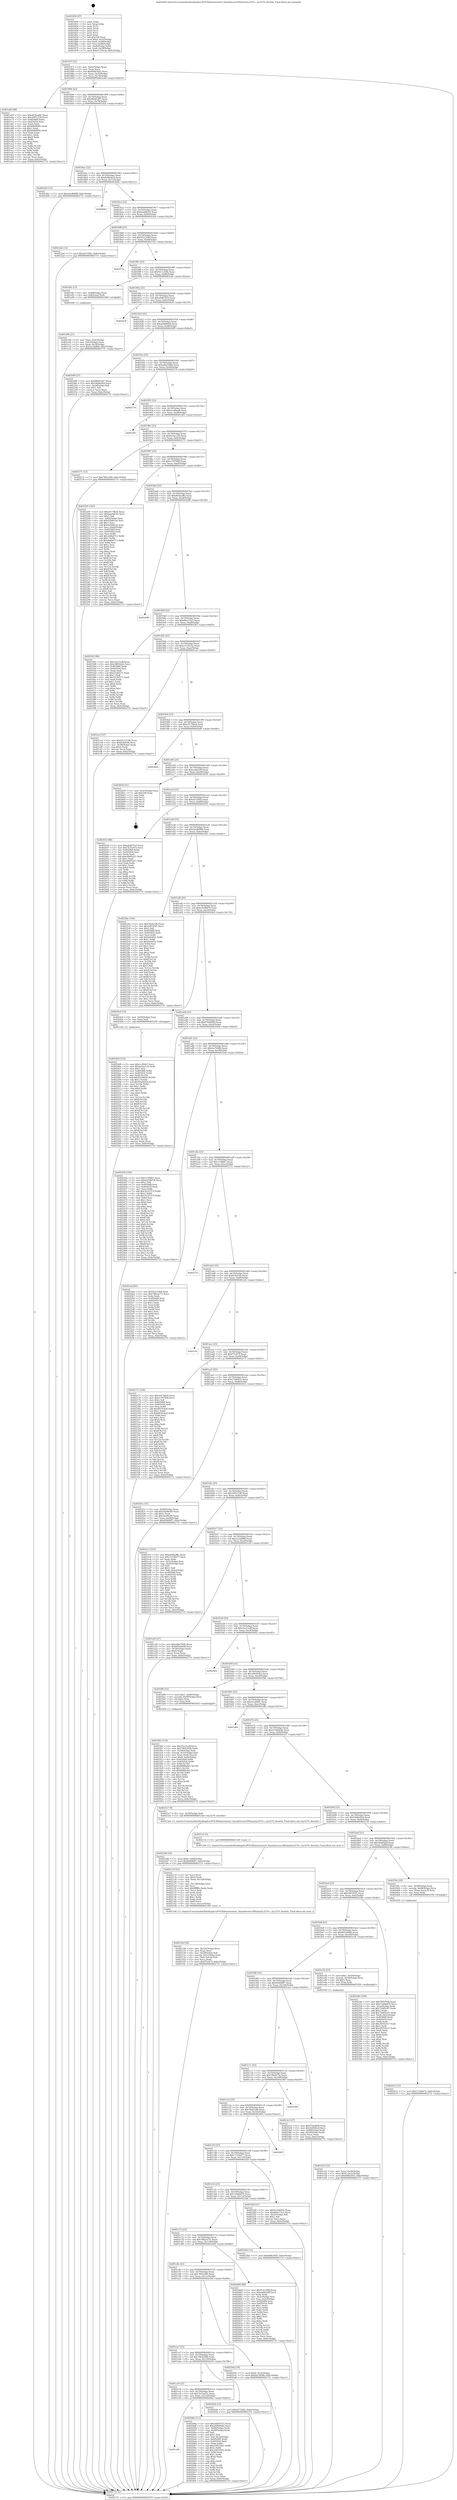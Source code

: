 digraph "0x401850" {
  label = "0x401850 (/mnt/c/Users/mathe/Desktop/tcc/POCII/binaries/extr_linuxdriverss390chartty3270.c_tty3270_throttle_Final-ollvm.out::main(0))"
  labelloc = "t"
  node[shape=record]

  Entry [label="",width=0.3,height=0.3,shape=circle,fillcolor=black,style=filled]
  "0x40187f" [label="{
     0x40187f [23]\l
     | [instrs]\l
     &nbsp;&nbsp;0x40187f \<+3\>: mov -0x6c(%rbp),%eax\l
     &nbsp;&nbsp;0x401882 \<+2\>: mov %eax,%ecx\l
     &nbsp;&nbsp;0x401884 \<+6\>: sub $0x84fb3445,%ecx\l
     &nbsp;&nbsp;0x40188a \<+3\>: mov %eax,-0x70(%rbp)\l
     &nbsp;&nbsp;0x40188d \<+3\>: mov %ecx,-0x74(%rbp)\l
     &nbsp;&nbsp;0x401890 \<+6\>: je 0000000000401e69 \<main+0x619\>\l
  }"]
  "0x401e69" [label="{
     0x401e69 [88]\l
     | [instrs]\l
     &nbsp;&nbsp;0x401e69 \<+5\>: mov $0xd03bad8c,%eax\l
     &nbsp;&nbsp;0x401e6e \<+5\>: mov $0x20f51238,%ecx\l
     &nbsp;&nbsp;0x401e73 \<+7\>: mov 0x405068,%edx\l
     &nbsp;&nbsp;0x401e7a \<+7\>: mov 0x405054,%esi\l
     &nbsp;&nbsp;0x401e81 \<+2\>: mov %edx,%edi\l
     &nbsp;&nbsp;0x401e83 \<+6\>: sub $0x4066609c,%edi\l
     &nbsp;&nbsp;0x401e89 \<+3\>: sub $0x1,%edi\l
     &nbsp;&nbsp;0x401e8c \<+6\>: add $0x4066609c,%edi\l
     &nbsp;&nbsp;0x401e92 \<+3\>: imul %edi,%edx\l
     &nbsp;&nbsp;0x401e95 \<+3\>: and $0x1,%edx\l
     &nbsp;&nbsp;0x401e98 \<+3\>: cmp $0x0,%edx\l
     &nbsp;&nbsp;0x401e9b \<+4\>: sete %r8b\l
     &nbsp;&nbsp;0x401e9f \<+3\>: cmp $0xa,%esi\l
     &nbsp;&nbsp;0x401ea2 \<+4\>: setl %r9b\l
     &nbsp;&nbsp;0x401ea6 \<+3\>: mov %r8b,%r10b\l
     &nbsp;&nbsp;0x401ea9 \<+3\>: and %r9b,%r10b\l
     &nbsp;&nbsp;0x401eac \<+3\>: xor %r9b,%r8b\l
     &nbsp;&nbsp;0x401eaf \<+3\>: or %r8b,%r10b\l
     &nbsp;&nbsp;0x401eb2 \<+4\>: test $0x1,%r10b\l
     &nbsp;&nbsp;0x401eb6 \<+3\>: cmovne %ecx,%eax\l
     &nbsp;&nbsp;0x401eb9 \<+3\>: mov %eax,-0x6c(%rbp)\l
     &nbsp;&nbsp;0x401ebc \<+5\>: jmp 0000000000402731 \<main+0xee1\>\l
  }"]
  "0x401896" [label="{
     0x401896 [22]\l
     | [instrs]\l
     &nbsp;&nbsp;0x401896 \<+5\>: jmp 000000000040189b \<main+0x4b\>\l
     &nbsp;&nbsp;0x40189b \<+3\>: mov -0x70(%rbp),%eax\l
     &nbsp;&nbsp;0x40189e \<+5\>: sub $0x88e85387,%eax\l
     &nbsp;&nbsp;0x4018a3 \<+3\>: mov %eax,-0x78(%rbp)\l
     &nbsp;&nbsp;0x4018a6 \<+6\>: je 00000000004022b2 \<main+0xa62\>\l
  }"]
  Exit [label="",width=0.3,height=0.3,shape=circle,fillcolor=black,style=filled,peripheries=2]
  "0x4022b2" [label="{
     0x4022b2 [12]\l
     | [instrs]\l
     &nbsp;&nbsp;0x4022b2 \<+7\>: movl $0xebed6988,-0x6c(%rbp)\l
     &nbsp;&nbsp;0x4022b9 \<+5\>: jmp 0000000000402731 \<main+0xee1\>\l
  }"]
  "0x4018ac" [label="{
     0x4018ac [22]\l
     | [instrs]\l
     &nbsp;&nbsp;0x4018ac \<+5\>: jmp 00000000004018b1 \<main+0x61\>\l
     &nbsp;&nbsp;0x4018b1 \<+3\>: mov -0x70(%rbp),%eax\l
     &nbsp;&nbsp;0x4018b4 \<+5\>: sub $0x8a98cbc4,%eax\l
     &nbsp;&nbsp;0x4018b9 \<+3\>: mov %eax,-0x7c(%rbp)\l
     &nbsp;&nbsp;0x4018bc \<+6\>: je 000000000040266e \<main+0xe1e\>\l
  }"]
  "0x4024d9" [label="{
     0x4024d9 [152]\l
     | [instrs]\l
     &nbsp;&nbsp;0x4024d9 \<+5\>: mov $0x1c39bb7,%ecx\l
     &nbsp;&nbsp;0x4024de \<+5\>: mov $0xbe5ac120,%edx\l
     &nbsp;&nbsp;0x4024e3 \<+3\>: mov $0x1,%sil\l
     &nbsp;&nbsp;0x4024e6 \<+8\>: mov 0x405068,%r8d\l
     &nbsp;&nbsp;0x4024ee \<+8\>: mov 0x405054,%r9d\l
     &nbsp;&nbsp;0x4024f6 \<+3\>: mov %r8d,%r10d\l
     &nbsp;&nbsp;0x4024f9 \<+7\>: add $0x93a96f30,%r10d\l
     &nbsp;&nbsp;0x402500 \<+4\>: sub $0x1,%r10d\l
     &nbsp;&nbsp;0x402504 \<+7\>: sub $0x93a96f30,%r10d\l
     &nbsp;&nbsp;0x40250b \<+4\>: imul %r10d,%r8d\l
     &nbsp;&nbsp;0x40250f \<+4\>: and $0x1,%r8d\l
     &nbsp;&nbsp;0x402513 \<+4\>: cmp $0x0,%r8d\l
     &nbsp;&nbsp;0x402517 \<+4\>: sete %r11b\l
     &nbsp;&nbsp;0x40251b \<+4\>: cmp $0xa,%r9d\l
     &nbsp;&nbsp;0x40251f \<+3\>: setl %bl\l
     &nbsp;&nbsp;0x402522 \<+3\>: mov %r11b,%r14b\l
     &nbsp;&nbsp;0x402525 \<+4\>: xor $0xff,%r14b\l
     &nbsp;&nbsp;0x402529 \<+3\>: mov %bl,%r15b\l
     &nbsp;&nbsp;0x40252c \<+4\>: xor $0xff,%r15b\l
     &nbsp;&nbsp;0x402530 \<+4\>: xor $0x1,%sil\l
     &nbsp;&nbsp;0x402534 \<+3\>: mov %r14b,%r12b\l
     &nbsp;&nbsp;0x402537 \<+4\>: and $0xff,%r12b\l
     &nbsp;&nbsp;0x40253b \<+3\>: and %sil,%r11b\l
     &nbsp;&nbsp;0x40253e \<+3\>: mov %r15b,%r13b\l
     &nbsp;&nbsp;0x402541 \<+4\>: and $0xff,%r13b\l
     &nbsp;&nbsp;0x402545 \<+3\>: and %sil,%bl\l
     &nbsp;&nbsp;0x402548 \<+3\>: or %r11b,%r12b\l
     &nbsp;&nbsp;0x40254b \<+3\>: or %bl,%r13b\l
     &nbsp;&nbsp;0x40254e \<+3\>: xor %r13b,%r12b\l
     &nbsp;&nbsp;0x402551 \<+3\>: or %r15b,%r14b\l
     &nbsp;&nbsp;0x402554 \<+4\>: xor $0xff,%r14b\l
     &nbsp;&nbsp;0x402558 \<+4\>: or $0x1,%sil\l
     &nbsp;&nbsp;0x40255c \<+3\>: and %sil,%r14b\l
     &nbsp;&nbsp;0x40255f \<+3\>: or %r14b,%r12b\l
     &nbsp;&nbsp;0x402562 \<+4\>: test $0x1,%r12b\l
     &nbsp;&nbsp;0x402566 \<+3\>: cmovne %edx,%ecx\l
     &nbsp;&nbsp;0x402569 \<+3\>: mov %ecx,-0x6c(%rbp)\l
     &nbsp;&nbsp;0x40256c \<+5\>: jmp 0000000000402731 \<main+0xee1\>\l
  }"]
  "0x40266e" [label="{
     0x40266e\l
  }", style=dashed]
  "0x4018c2" [label="{
     0x4018c2 [22]\l
     | [instrs]\l
     &nbsp;&nbsp;0x4018c2 \<+5\>: jmp 00000000004018c7 \<main+0x77\>\l
     &nbsp;&nbsp;0x4018c7 \<+3\>: mov -0x70(%rbp),%eax\l
     &nbsp;&nbsp;0x4018ca \<+5\>: sub $0x8aa68016,%eax\l
     &nbsp;&nbsp;0x4018cf \<+3\>: mov %eax,-0x80(%rbp)\l
     &nbsp;&nbsp;0x4018d2 \<+6\>: je 00000000004022a6 \<main+0xa56\>\l
  }"]
  "0x402412" [label="{
     0x402412 [12]\l
     | [instrs]\l
     &nbsp;&nbsp;0x402412 \<+7\>: movl $0x173d047e,-0x6c(%rbp)\l
     &nbsp;&nbsp;0x402419 \<+5\>: jmp 0000000000402731 \<main+0xee1\>\l
  }"]
  "0x4022a6" [label="{
     0x4022a6 [12]\l
     | [instrs]\l
     &nbsp;&nbsp;0x4022a6 \<+7\>: movl $0xeb71f0fa,-0x6c(%rbp)\l
     &nbsp;&nbsp;0x4022ad \<+5\>: jmp 0000000000402731 \<main+0xee1\>\l
  }"]
  "0x4018d8" [label="{
     0x4018d8 [25]\l
     | [instrs]\l
     &nbsp;&nbsp;0x4018d8 \<+5\>: jmp 00000000004018dd \<main+0x8d\>\l
     &nbsp;&nbsp;0x4018dd \<+3\>: mov -0x70(%rbp),%eax\l
     &nbsp;&nbsp;0x4018e0 \<+5\>: sub $0x922c50bf,%eax\l
     &nbsp;&nbsp;0x4018e5 \<+6\>: mov %eax,-0x84(%rbp)\l
     &nbsp;&nbsp;0x4018eb \<+6\>: je 000000000040272a \<main+0xeda\>\l
  }"]
  "0x4023d0" [label="{
     0x4023d0 [19]\l
     | [instrs]\l
     &nbsp;&nbsp;0x4023d0 \<+7\>: movl $0x0,-0x68(%rbp)\l
     &nbsp;&nbsp;0x4023d7 \<+7\>: movl $0x69406ff7,-0x6c(%rbp)\l
     &nbsp;&nbsp;0x4023de \<+5\>: jmp 0000000000402731 \<main+0xee1\>\l
  }"]
  "0x40272a" [label="{
     0x40272a\l
  }", style=dashed]
  "0x4018f1" [label="{
     0x4018f1 [25]\l
     | [instrs]\l
     &nbsp;&nbsp;0x4018f1 \<+5\>: jmp 00000000004018f6 \<main+0xa6\>\l
     &nbsp;&nbsp;0x4018f6 \<+3\>: mov -0x70(%rbp),%eax\l
     &nbsp;&nbsp;0x4018f9 \<+5\>: sub $0x92c1218b,%eax\l
     &nbsp;&nbsp;0x4018fe \<+6\>: mov %eax,-0x88(%rbp)\l
     &nbsp;&nbsp;0x401904 \<+6\>: je 0000000000401dfe \<main+0x5ae\>\l
  }"]
  "0x40214d" [label="{
     0x40214d [36]\l
     | [instrs]\l
     &nbsp;&nbsp;0x40214d \<+6\>: mov -0x12c(%rbp),%ecx\l
     &nbsp;&nbsp;0x402153 \<+3\>: imul %eax,%ecx\l
     &nbsp;&nbsp;0x402156 \<+4\>: mov -0x58(%rbp),%r8\l
     &nbsp;&nbsp;0x40215a \<+4\>: movslq -0x5c(%rbp),%r9\l
     &nbsp;&nbsp;0x40215e \<+4\>: mov (%r8,%r9,8),%r8\l
     &nbsp;&nbsp;0x402162 \<+3\>: mov %ecx,(%r8)\l
     &nbsp;&nbsp;0x402165 \<+7\>: movl $0xf75c879,-0x6c(%rbp)\l
     &nbsp;&nbsp;0x40216c \<+5\>: jmp 0000000000402731 \<main+0xee1\>\l
  }"]
  "0x401dfe" [label="{
     0x401dfe [13]\l
     | [instrs]\l
     &nbsp;&nbsp;0x401dfe \<+4\>: mov -0x48(%rbp),%rax\l
     &nbsp;&nbsp;0x401e02 \<+4\>: mov 0x8(%rax),%rdi\l
     &nbsp;&nbsp;0x401e06 \<+5\>: call 0000000000401060 \<atoi@plt\>\l
     | [calls]\l
     &nbsp;&nbsp;0x401060 \{1\} (unknown)\l
  }"]
  "0x40190a" [label="{
     0x40190a [25]\l
     | [instrs]\l
     &nbsp;&nbsp;0x40190a \<+5\>: jmp 000000000040190f \<main+0xbf\>\l
     &nbsp;&nbsp;0x40190f \<+3\>: mov -0x70(%rbp),%eax\l
     &nbsp;&nbsp;0x401912 \<+5\>: sub $0xa4d67033,%eax\l
     &nbsp;&nbsp;0x401917 \<+6\>: mov %eax,-0x8c(%rbp)\l
     &nbsp;&nbsp;0x40191d \<+6\>: je 00000000004026c8 \<main+0xe78\>\l
  }"]
  "0x402119" [label="{
     0x402119 [52]\l
     | [instrs]\l
     &nbsp;&nbsp;0x402119 \<+2\>: xor %ecx,%ecx\l
     &nbsp;&nbsp;0x40211b \<+5\>: mov $0x2,%edx\l
     &nbsp;&nbsp;0x402120 \<+6\>: mov %edx,-0x128(%rbp)\l
     &nbsp;&nbsp;0x402126 \<+1\>: cltd\l
     &nbsp;&nbsp;0x402127 \<+6\>: mov -0x128(%rbp),%esi\l
     &nbsp;&nbsp;0x40212d \<+2\>: idiv %esi\l
     &nbsp;&nbsp;0x40212f \<+6\>: imul $0xfffffffe,%edx,%edx\l
     &nbsp;&nbsp;0x402135 \<+2\>: mov %ecx,%edi\l
     &nbsp;&nbsp;0x402137 \<+2\>: sub %edx,%edi\l
     &nbsp;&nbsp;0x402139 \<+2\>: mov %ecx,%edx\l
     &nbsp;&nbsp;0x40213b \<+3\>: sub $0x1,%edx\l
     &nbsp;&nbsp;0x40213e \<+2\>: add %edx,%edi\l
     &nbsp;&nbsp;0x402140 \<+2\>: sub %edi,%ecx\l
     &nbsp;&nbsp;0x402142 \<+6\>: mov %ecx,-0x12c(%rbp)\l
     &nbsp;&nbsp;0x402148 \<+5\>: call 0000000000401160 \<next_i\>\l
     | [calls]\l
     &nbsp;&nbsp;0x401160 \{1\} (/mnt/c/Users/mathe/Desktop/tcc/POCII/binaries/extr_linuxdriverss390chartty3270.c_tty3270_throttle_Final-ollvm.out::next_i)\l
  }"]
  "0x4026c8" [label="{
     0x4026c8\l
  }", style=dashed]
  "0x401923" [label="{
     0x401923 [25]\l
     | [instrs]\l
     &nbsp;&nbsp;0x401923 \<+5\>: jmp 0000000000401928 \<main+0xd8\>\l
     &nbsp;&nbsp;0x401928 \<+3\>: mov -0x70(%rbp),%eax\l
     &nbsp;&nbsp;0x40192b \<+5\>: sub $0xa648464d,%eax\l
     &nbsp;&nbsp;0x401930 \<+6\>: mov %eax,-0x90(%rbp)\l
     &nbsp;&nbsp;0x401936 \<+6\>: je 00000000004020f9 \<main+0x8a9\>\l
  }"]
  "0x401cd9" [label="{
     0x401cd9\l
  }", style=dashed]
  "0x4020f9" [label="{
     0x4020f9 [27]\l
     | [instrs]\l
     &nbsp;&nbsp;0x4020f9 \<+5\>: mov $0x88e85387,%eax\l
     &nbsp;&nbsp;0x4020fe \<+5\>: mov $0x54d6e95d,%ecx\l
     &nbsp;&nbsp;0x402103 \<+3\>: mov -0x2d(%rbp),%dl\l
     &nbsp;&nbsp;0x402106 \<+3\>: test $0x1,%dl\l
     &nbsp;&nbsp;0x402109 \<+3\>: cmovne %ecx,%eax\l
     &nbsp;&nbsp;0x40210c \<+3\>: mov %eax,-0x6c(%rbp)\l
     &nbsp;&nbsp;0x40210f \<+5\>: jmp 0000000000402731 \<main+0xee1\>\l
  }"]
  "0x40193c" [label="{
     0x40193c [25]\l
     | [instrs]\l
     &nbsp;&nbsp;0x40193c \<+5\>: jmp 0000000000401941 \<main+0xf1\>\l
     &nbsp;&nbsp;0x401941 \<+3\>: mov -0x70(%rbp),%eax\l
     &nbsp;&nbsp;0x401944 \<+5\>: sub $0xadbd764b,%eax\l
     &nbsp;&nbsp;0x401949 \<+6\>: mov %eax,-0x94(%rbp)\l
     &nbsp;&nbsp;0x40194f \<+6\>: je 000000000040257d \<main+0xd2d\>\l
  }"]
  "0x40208a" [label="{
     0x40208a [111]\l
     | [instrs]\l
     &nbsp;&nbsp;0x40208a \<+5\>: mov $0xa4d67033,%eax\l
     &nbsp;&nbsp;0x40208f \<+5\>: mov $0xa648464d,%ecx\l
     &nbsp;&nbsp;0x402094 \<+3\>: mov -0x64(%rbp),%edx\l
     &nbsp;&nbsp;0x402097 \<+3\>: cmp -0x60(%rbp),%edx\l
     &nbsp;&nbsp;0x40209a \<+4\>: setl %sil\l
     &nbsp;&nbsp;0x40209e \<+4\>: and $0x1,%sil\l
     &nbsp;&nbsp;0x4020a2 \<+4\>: mov %sil,-0x2d(%rbp)\l
     &nbsp;&nbsp;0x4020a6 \<+7\>: mov 0x405068,%edx\l
     &nbsp;&nbsp;0x4020ad \<+7\>: mov 0x405054,%edi\l
     &nbsp;&nbsp;0x4020b4 \<+3\>: mov %edx,%r8d\l
     &nbsp;&nbsp;0x4020b7 \<+7\>: sub $0x55853305,%r8d\l
     &nbsp;&nbsp;0x4020be \<+4\>: sub $0x1,%r8d\l
     &nbsp;&nbsp;0x4020c2 \<+7\>: add $0x55853305,%r8d\l
     &nbsp;&nbsp;0x4020c9 \<+4\>: imul %r8d,%edx\l
     &nbsp;&nbsp;0x4020cd \<+3\>: and $0x1,%edx\l
     &nbsp;&nbsp;0x4020d0 \<+3\>: cmp $0x0,%edx\l
     &nbsp;&nbsp;0x4020d3 \<+4\>: sete %sil\l
     &nbsp;&nbsp;0x4020d7 \<+3\>: cmp $0xa,%edi\l
     &nbsp;&nbsp;0x4020da \<+4\>: setl %r9b\l
     &nbsp;&nbsp;0x4020de \<+3\>: mov %sil,%r10b\l
     &nbsp;&nbsp;0x4020e1 \<+3\>: and %r9b,%r10b\l
     &nbsp;&nbsp;0x4020e4 \<+3\>: xor %r9b,%sil\l
     &nbsp;&nbsp;0x4020e7 \<+3\>: or %sil,%r10b\l
     &nbsp;&nbsp;0x4020ea \<+4\>: test $0x1,%r10b\l
     &nbsp;&nbsp;0x4020ee \<+3\>: cmovne %ecx,%eax\l
     &nbsp;&nbsp;0x4020f1 \<+3\>: mov %eax,-0x6c(%rbp)\l
     &nbsp;&nbsp;0x4020f4 \<+5\>: jmp 0000000000402731 \<main+0xee1\>\l
  }"]
  "0x40257d" [label="{
     0x40257d\l
  }", style=dashed]
  "0x401955" [label="{
     0x401955 [25]\l
     | [instrs]\l
     &nbsp;&nbsp;0x401955 \<+5\>: jmp 000000000040195a \<main+0x10a\>\l
     &nbsp;&nbsp;0x40195a \<+3\>: mov -0x70(%rbp),%eax\l
     &nbsp;&nbsp;0x40195d \<+5\>: sub $0xb1cd9ea8,%eax\l
     &nbsp;&nbsp;0x401962 \<+6\>: mov %eax,-0x98(%rbp)\l
     &nbsp;&nbsp;0x401968 \<+6\>: je 0000000000401df2 \<main+0x5a2\>\l
  }"]
  "0x401cc0" [label="{
     0x401cc0 [25]\l
     | [instrs]\l
     &nbsp;&nbsp;0x401cc0 \<+5\>: jmp 0000000000401cc5 \<main+0x475\>\l
     &nbsp;&nbsp;0x401cc5 \<+3\>: mov -0x70(%rbp),%eax\l
     &nbsp;&nbsp;0x401cc8 \<+5\>: sub $0x7b33a47e,%eax\l
     &nbsp;&nbsp;0x401ccd \<+6\>: mov %eax,-0x124(%rbp)\l
     &nbsp;&nbsp;0x401cd3 \<+6\>: je 000000000040208a \<main+0x83a\>\l
  }"]
  "0x401df2" [label="{
     0x401df2\l
  }", style=dashed]
  "0x40196e" [label="{
     0x40196e [25]\l
     | [instrs]\l
     &nbsp;&nbsp;0x40196e \<+5\>: jmp 0000000000401973 \<main+0x123\>\l
     &nbsp;&nbsp;0x401973 \<+3\>: mov -0x70(%rbp),%eax\l
     &nbsp;&nbsp;0x401976 \<+5\>: sub $0xbe5ac120,%eax\l
     &nbsp;&nbsp;0x40197b \<+6\>: mov %eax,-0x9c(%rbp)\l
     &nbsp;&nbsp;0x401981 \<+6\>: je 0000000000402571 \<main+0xd21\>\l
  }"]
  "0x402026" [label="{
     0x402026 [12]\l
     | [instrs]\l
     &nbsp;&nbsp;0x402026 \<+7\>: movl $0xeb71f0fa,-0x6c(%rbp)\l
     &nbsp;&nbsp;0x40202d \<+5\>: jmp 0000000000402731 \<main+0xee1\>\l
  }"]
  "0x402571" [label="{
     0x402571 [12]\l
     | [instrs]\l
     &nbsp;&nbsp;0x402571 \<+7\>: movl $0x78f3a389,-0x6c(%rbp)\l
     &nbsp;&nbsp;0x402578 \<+5\>: jmp 0000000000402731 \<main+0xee1\>\l
  }"]
  "0x401987" [label="{
     0x401987 [25]\l
     | [instrs]\l
     &nbsp;&nbsp;0x401987 \<+5\>: jmp 000000000040198c \<main+0x13c\>\l
     &nbsp;&nbsp;0x40198c \<+3\>: mov -0x70(%rbp),%eax\l
     &nbsp;&nbsp;0x40198f \<+5\>: sub $0xcc797908,%eax\l
     &nbsp;&nbsp;0x401994 \<+6\>: mov %eax,-0xa0(%rbp)\l
     &nbsp;&nbsp;0x40199a \<+6\>: je 0000000000402201 \<main+0x9b1\>\l
  }"]
  "0x401ca7" [label="{
     0x401ca7 [25]\l
     | [instrs]\l
     &nbsp;&nbsp;0x401ca7 \<+5\>: jmp 0000000000401cac \<main+0x45c\>\l
     &nbsp;&nbsp;0x401cac \<+3\>: mov -0x70(%rbp),%eax\l
     &nbsp;&nbsp;0x401caf \<+5\>: sub $0x7962566b,%eax\l
     &nbsp;&nbsp;0x401cb4 \<+6\>: mov %eax,-0x120(%rbp)\l
     &nbsp;&nbsp;0x401cba \<+6\>: je 0000000000402026 \<main+0x7d6\>\l
  }"]
  "0x402201" [label="{
     0x402201 [165]\l
     | [instrs]\l
     &nbsp;&nbsp;0x402201 \<+5\>: mov $0xe9178bc6,%eax\l
     &nbsp;&nbsp;0x402206 \<+5\>: mov $0x8aa68016,%ecx\l
     &nbsp;&nbsp;0x40220b \<+2\>: mov $0x1,%dl\l
     &nbsp;&nbsp;0x40220d \<+3\>: mov -0x64(%rbp),%esi\l
     &nbsp;&nbsp;0x402210 \<+6\>: sub $0x420d01ae,%esi\l
     &nbsp;&nbsp;0x402216 \<+3\>: add $0x1,%esi\l
     &nbsp;&nbsp;0x402219 \<+6\>: add $0x420d01ae,%esi\l
     &nbsp;&nbsp;0x40221f \<+3\>: mov %esi,-0x64(%rbp)\l
     &nbsp;&nbsp;0x402222 \<+7\>: mov 0x405068,%esi\l
     &nbsp;&nbsp;0x402229 \<+7\>: mov 0x405054,%edi\l
     &nbsp;&nbsp;0x402230 \<+3\>: mov %esi,%r8d\l
     &nbsp;&nbsp;0x402233 \<+7\>: add $0xcb4bd713,%r8d\l
     &nbsp;&nbsp;0x40223a \<+4\>: sub $0x1,%r8d\l
     &nbsp;&nbsp;0x40223e \<+7\>: sub $0xcb4bd713,%r8d\l
     &nbsp;&nbsp;0x402245 \<+4\>: imul %r8d,%esi\l
     &nbsp;&nbsp;0x402249 \<+3\>: and $0x1,%esi\l
     &nbsp;&nbsp;0x40224c \<+3\>: cmp $0x0,%esi\l
     &nbsp;&nbsp;0x40224f \<+4\>: sete %r9b\l
     &nbsp;&nbsp;0x402253 \<+3\>: cmp $0xa,%edi\l
     &nbsp;&nbsp;0x402256 \<+4\>: setl %r10b\l
     &nbsp;&nbsp;0x40225a \<+3\>: mov %r9b,%r11b\l
     &nbsp;&nbsp;0x40225d \<+4\>: xor $0xff,%r11b\l
     &nbsp;&nbsp;0x402261 \<+3\>: mov %r10b,%bl\l
     &nbsp;&nbsp;0x402264 \<+3\>: xor $0xff,%bl\l
     &nbsp;&nbsp;0x402267 \<+3\>: xor $0x1,%dl\l
     &nbsp;&nbsp;0x40226a \<+3\>: mov %r11b,%r14b\l
     &nbsp;&nbsp;0x40226d \<+4\>: and $0xff,%r14b\l
     &nbsp;&nbsp;0x402271 \<+3\>: and %dl,%r9b\l
     &nbsp;&nbsp;0x402274 \<+3\>: mov %bl,%r15b\l
     &nbsp;&nbsp;0x402277 \<+4\>: and $0xff,%r15b\l
     &nbsp;&nbsp;0x40227b \<+3\>: and %dl,%r10b\l
     &nbsp;&nbsp;0x40227e \<+3\>: or %r9b,%r14b\l
     &nbsp;&nbsp;0x402281 \<+3\>: or %r10b,%r15b\l
     &nbsp;&nbsp;0x402284 \<+3\>: xor %r15b,%r14b\l
     &nbsp;&nbsp;0x402287 \<+3\>: or %bl,%r11b\l
     &nbsp;&nbsp;0x40228a \<+4\>: xor $0xff,%r11b\l
     &nbsp;&nbsp;0x40228e \<+3\>: or $0x1,%dl\l
     &nbsp;&nbsp;0x402291 \<+3\>: and %dl,%r11b\l
     &nbsp;&nbsp;0x402294 \<+3\>: or %r11b,%r14b\l
     &nbsp;&nbsp;0x402297 \<+4\>: test $0x1,%r14b\l
     &nbsp;&nbsp;0x40229b \<+3\>: cmovne %ecx,%eax\l
     &nbsp;&nbsp;0x40229e \<+3\>: mov %eax,-0x6c(%rbp)\l
     &nbsp;&nbsp;0x4022a1 \<+5\>: jmp 0000000000402731 \<main+0xee1\>\l
  }"]
  "0x4019a0" [label="{
     0x4019a0 [25]\l
     | [instrs]\l
     &nbsp;&nbsp;0x4019a0 \<+5\>: jmp 00000000004019a5 \<main+0x155\>\l
     &nbsp;&nbsp;0x4019a5 \<+3\>: mov -0x70(%rbp),%eax\l
     &nbsp;&nbsp;0x4019a8 \<+5\>: sub $0xd03bad8c,%eax\l
     &nbsp;&nbsp;0x4019ad \<+6\>: mov %eax,-0xa4(%rbp)\l
     &nbsp;&nbsp;0x4019b3 \<+6\>: je 0000000000402686 \<main+0xe36\>\l
  }"]
  "0x40259a" [label="{
     0x40259a [19]\l
     | [instrs]\l
     &nbsp;&nbsp;0x40259a \<+7\>: movl $0x0,-0x3c(%rbp)\l
     &nbsp;&nbsp;0x4025a1 \<+7\>: movl $0xfaa7b9db,-0x6c(%rbp)\l
     &nbsp;&nbsp;0x4025a8 \<+5\>: jmp 0000000000402731 \<main+0xee1\>\l
  }"]
  "0x402686" [label="{
     0x402686\l
  }", style=dashed]
  "0x4019b9" [label="{
     0x4019b9 [25]\l
     | [instrs]\l
     &nbsp;&nbsp;0x4019b9 \<+5\>: jmp 00000000004019be \<main+0x16e\>\l
     &nbsp;&nbsp;0x4019be \<+3\>: mov -0x70(%rbp),%eax\l
     &nbsp;&nbsp;0x4019c1 \<+5\>: sub $0xd0ee73a3,%eax\l
     &nbsp;&nbsp;0x4019c6 \<+6\>: mov %eax,-0xa8(%rbp)\l
     &nbsp;&nbsp;0x4019cc \<+6\>: je 0000000000401f43 \<main+0x6f3\>\l
  }"]
  "0x401c8e" [label="{
     0x401c8e [25]\l
     | [instrs]\l
     &nbsp;&nbsp;0x401c8e \<+5\>: jmp 0000000000401c93 \<main+0x443\>\l
     &nbsp;&nbsp;0x401c93 \<+3\>: mov -0x70(%rbp),%eax\l
     &nbsp;&nbsp;0x401c96 \<+5\>: sub $0x78f3a389,%eax\l
     &nbsp;&nbsp;0x401c9b \<+6\>: mov %eax,-0x11c(%rbp)\l
     &nbsp;&nbsp;0x401ca1 \<+6\>: je 000000000040259a \<main+0xd4a\>\l
  }"]
  "0x401f43" [label="{
     0x401f43 [88]\l
     | [instrs]\l
     &nbsp;&nbsp;0x401f43 \<+5\>: mov $0x33a15cdf,%eax\l
     &nbsp;&nbsp;0x401f48 \<+5\>: mov $0x39659cb2,%ecx\l
     &nbsp;&nbsp;0x401f4d \<+7\>: mov 0x405068,%edx\l
     &nbsp;&nbsp;0x401f54 \<+7\>: mov 0x405054,%esi\l
     &nbsp;&nbsp;0x401f5b \<+2\>: mov %edx,%edi\l
     &nbsp;&nbsp;0x401f5d \<+6\>: sub $0x223bf371,%edi\l
     &nbsp;&nbsp;0x401f63 \<+3\>: sub $0x1,%edi\l
     &nbsp;&nbsp;0x401f66 \<+6\>: add $0x223bf371,%edi\l
     &nbsp;&nbsp;0x401f6c \<+3\>: imul %edi,%edx\l
     &nbsp;&nbsp;0x401f6f \<+3\>: and $0x1,%edx\l
     &nbsp;&nbsp;0x401f72 \<+3\>: cmp $0x0,%edx\l
     &nbsp;&nbsp;0x401f75 \<+4\>: sete %r8b\l
     &nbsp;&nbsp;0x401f79 \<+3\>: cmp $0xa,%esi\l
     &nbsp;&nbsp;0x401f7c \<+4\>: setl %r9b\l
     &nbsp;&nbsp;0x401f80 \<+3\>: mov %r8b,%r10b\l
     &nbsp;&nbsp;0x401f83 \<+3\>: and %r9b,%r10b\l
     &nbsp;&nbsp;0x401f86 \<+3\>: xor %r9b,%r8b\l
     &nbsp;&nbsp;0x401f89 \<+3\>: or %r8b,%r10b\l
     &nbsp;&nbsp;0x401f8c \<+4\>: test $0x1,%r10b\l
     &nbsp;&nbsp;0x401f90 \<+3\>: cmovne %ecx,%eax\l
     &nbsp;&nbsp;0x401f93 \<+3\>: mov %eax,-0x6c(%rbp)\l
     &nbsp;&nbsp;0x401f96 \<+5\>: jmp 0000000000402731 \<main+0xee1\>\l
  }"]
  "0x4019d2" [label="{
     0x4019d2 [25]\l
     | [instrs]\l
     &nbsp;&nbsp;0x4019d2 \<+5\>: jmp 00000000004019d7 \<main+0x187\>\l
     &nbsp;&nbsp;0x4019d7 \<+3\>: mov -0x70(%rbp),%eax\l
     &nbsp;&nbsp;0x4019da \<+5\>: sub $0xe1310c3a,%eax\l
     &nbsp;&nbsp;0x4019df \<+6\>: mov %eax,-0xac(%rbp)\l
     &nbsp;&nbsp;0x4019e5 \<+6\>: je 0000000000401ce3 \<main+0x493\>\l
  }"]
  "0x402600" [label="{
     0x402600 [89]\l
     | [instrs]\l
     &nbsp;&nbsp;0x402600 \<+5\>: mov $0x922c50bf,%eax\l
     &nbsp;&nbsp;0x402605 \<+5\>: mov $0xeadb256f,%ecx\l
     &nbsp;&nbsp;0x40260a \<+2\>: xor %edx,%edx\l
     &nbsp;&nbsp;0x40260c \<+3\>: mov -0x3c(%rbp),%esi\l
     &nbsp;&nbsp;0x40260f \<+3\>: mov %esi,-0x2c(%rbp)\l
     &nbsp;&nbsp;0x402612 \<+7\>: mov 0x405068,%esi\l
     &nbsp;&nbsp;0x402619 \<+7\>: mov 0x405054,%edi\l
     &nbsp;&nbsp;0x402620 \<+3\>: sub $0x1,%edx\l
     &nbsp;&nbsp;0x402623 \<+3\>: mov %esi,%r8d\l
     &nbsp;&nbsp;0x402626 \<+3\>: add %edx,%r8d\l
     &nbsp;&nbsp;0x402629 \<+4\>: imul %r8d,%esi\l
     &nbsp;&nbsp;0x40262d \<+3\>: and $0x1,%esi\l
     &nbsp;&nbsp;0x402630 \<+3\>: cmp $0x0,%esi\l
     &nbsp;&nbsp;0x402633 \<+4\>: sete %r9b\l
     &nbsp;&nbsp;0x402637 \<+3\>: cmp $0xa,%edi\l
     &nbsp;&nbsp;0x40263a \<+4\>: setl %r10b\l
     &nbsp;&nbsp;0x40263e \<+3\>: mov %r9b,%r11b\l
     &nbsp;&nbsp;0x402641 \<+3\>: and %r10b,%r11b\l
     &nbsp;&nbsp;0x402644 \<+3\>: xor %r10b,%r9b\l
     &nbsp;&nbsp;0x402647 \<+3\>: or %r9b,%r11b\l
     &nbsp;&nbsp;0x40264a \<+4\>: test $0x1,%r11b\l
     &nbsp;&nbsp;0x40264e \<+3\>: cmovne %ecx,%eax\l
     &nbsp;&nbsp;0x402651 \<+3\>: mov %eax,-0x6c(%rbp)\l
     &nbsp;&nbsp;0x402654 \<+5\>: jmp 0000000000402731 \<main+0xee1\>\l
  }"]
  "0x401ce3" [label="{
     0x401ce3 [27]\l
     | [instrs]\l
     &nbsp;&nbsp;0x401ce3 \<+5\>: mov $0x92c1218b,%eax\l
     &nbsp;&nbsp;0x401ce8 \<+5\>: mov $0x8c4d164,%ecx\l
     &nbsp;&nbsp;0x401ced \<+3\>: mov -0x38(%rbp),%edx\l
     &nbsp;&nbsp;0x401cf0 \<+3\>: cmp $0x2,%edx\l
     &nbsp;&nbsp;0x401cf3 \<+3\>: cmovne %ecx,%eax\l
     &nbsp;&nbsp;0x401cf6 \<+3\>: mov %eax,-0x6c(%rbp)\l
     &nbsp;&nbsp;0x401cf9 \<+5\>: jmp 0000000000402731 \<main+0xee1\>\l
  }"]
  "0x4019eb" [label="{
     0x4019eb [25]\l
     | [instrs]\l
     &nbsp;&nbsp;0x4019eb \<+5\>: jmp 00000000004019f0 \<main+0x1a0\>\l
     &nbsp;&nbsp;0x4019f0 \<+3\>: mov -0x70(%rbp),%eax\l
     &nbsp;&nbsp;0x4019f3 \<+5\>: sub $0xe9178bc6,%eax\l
     &nbsp;&nbsp;0x4019f8 \<+6\>: mov %eax,-0xb0(%rbp)\l
     &nbsp;&nbsp;0x4019fe \<+6\>: je 00000000004026d4 \<main+0xe84\>\l
  }"]
  "0x402731" [label="{
     0x402731 [5]\l
     | [instrs]\l
     &nbsp;&nbsp;0x402731 \<+5\>: jmp 000000000040187f \<main+0x2f\>\l
  }"]
  "0x401850" [label="{
     0x401850 [47]\l
     | [instrs]\l
     &nbsp;&nbsp;0x401850 \<+1\>: push %rbp\l
     &nbsp;&nbsp;0x401851 \<+3\>: mov %rsp,%rbp\l
     &nbsp;&nbsp;0x401854 \<+2\>: push %r15\l
     &nbsp;&nbsp;0x401856 \<+2\>: push %r14\l
     &nbsp;&nbsp;0x401858 \<+2\>: push %r13\l
     &nbsp;&nbsp;0x40185a \<+2\>: push %r12\l
     &nbsp;&nbsp;0x40185c \<+1\>: push %rbx\l
     &nbsp;&nbsp;0x40185d \<+7\>: sub $0x108,%rsp\l
     &nbsp;&nbsp;0x401864 \<+7\>: movl $0x0,-0x3c(%rbp)\l
     &nbsp;&nbsp;0x40186b \<+3\>: mov %edi,-0x40(%rbp)\l
     &nbsp;&nbsp;0x40186e \<+4\>: mov %rsi,-0x48(%rbp)\l
     &nbsp;&nbsp;0x401872 \<+3\>: mov -0x40(%rbp),%edi\l
     &nbsp;&nbsp;0x401875 \<+3\>: mov %edi,-0x38(%rbp)\l
     &nbsp;&nbsp;0x401878 \<+7\>: movl $0xe1310c3a,-0x6c(%rbp)\l
  }"]
  "0x401e0b" [label="{
     0x401e0b [21]\l
     | [instrs]\l
     &nbsp;&nbsp;0x401e0b \<+3\>: mov %eax,-0x4c(%rbp)\l
     &nbsp;&nbsp;0x401e0e \<+3\>: mov -0x4c(%rbp),%eax\l
     &nbsp;&nbsp;0x401e11 \<+3\>: mov %eax,-0x34(%rbp)\l
     &nbsp;&nbsp;0x401e14 \<+7\>: movl $0x2a1dd86f,-0x6c(%rbp)\l
     &nbsp;&nbsp;0x401e1b \<+5\>: jmp 0000000000402731 \<main+0xee1\>\l
  }"]
  "0x401c75" [label="{
     0x401c75 [25]\l
     | [instrs]\l
     &nbsp;&nbsp;0x401c75 \<+5\>: jmp 0000000000401c7a \<main+0x42a\>\l
     &nbsp;&nbsp;0x401c7a \<+3\>: mov -0x70(%rbp),%eax\l
     &nbsp;&nbsp;0x401c7d \<+5\>: sub $0x78b2a575,%eax\l
     &nbsp;&nbsp;0x401c82 \<+6\>: mov %eax,-0x118(%rbp)\l
     &nbsp;&nbsp;0x401c88 \<+6\>: je 0000000000402600 \<main+0xdb0\>\l
  }"]
  "0x4026d4" [label="{
     0x4026d4\l
  }", style=dashed]
  "0x401a04" [label="{
     0x401a04 [25]\l
     | [instrs]\l
     &nbsp;&nbsp;0x401a04 \<+5\>: jmp 0000000000401a09 \<main+0x1b9\>\l
     &nbsp;&nbsp;0x401a09 \<+3\>: mov -0x70(%rbp),%eax\l
     &nbsp;&nbsp;0x401a0c \<+5\>: sub $0xeadb256f,%eax\l
     &nbsp;&nbsp;0x401a11 \<+6\>: mov %eax,-0xb4(%rbp)\l
     &nbsp;&nbsp;0x401a17 \<+6\>: je 0000000000402659 \<main+0xe09\>\l
  }"]
  "0x4023bb" [label="{
     0x4023bb [12]\l
     | [instrs]\l
     &nbsp;&nbsp;0x4023bb \<+7\>: movl $0x84fb3445,-0x6c(%rbp)\l
     &nbsp;&nbsp;0x4023c2 \<+5\>: jmp 0000000000402731 \<main+0xee1\>\l
  }"]
  "0x402659" [label="{
     0x402659 [21]\l
     | [instrs]\l
     &nbsp;&nbsp;0x402659 \<+3\>: mov -0x2c(%rbp),%eax\l
     &nbsp;&nbsp;0x40265c \<+7\>: add $0x108,%rsp\l
     &nbsp;&nbsp;0x402663 \<+1\>: pop %rbx\l
     &nbsp;&nbsp;0x402664 \<+2\>: pop %r12\l
     &nbsp;&nbsp;0x402666 \<+2\>: pop %r13\l
     &nbsp;&nbsp;0x402668 \<+2\>: pop %r14\l
     &nbsp;&nbsp;0x40266a \<+2\>: pop %r15\l
     &nbsp;&nbsp;0x40266c \<+1\>: pop %rbp\l
     &nbsp;&nbsp;0x40266d \<+1\>: ret\l
  }"]
  "0x401a1d" [label="{
     0x401a1d [25]\l
     | [instrs]\l
     &nbsp;&nbsp;0x401a1d \<+5\>: jmp 0000000000401a22 \<main+0x1d2\>\l
     &nbsp;&nbsp;0x401a22 \<+3\>: mov -0x70(%rbp),%eax\l
     &nbsp;&nbsp;0x401a25 \<+5\>: sub $0xeb71f0fa,%eax\l
     &nbsp;&nbsp;0x401a2a \<+6\>: mov %eax,-0xb8(%rbp)\l
     &nbsp;&nbsp;0x401a30 \<+6\>: je 0000000000402032 \<main+0x7e2\>\l
  }"]
  "0x401fb2" [label="{
     0x401fb2 [116]\l
     | [instrs]\l
     &nbsp;&nbsp;0x401fb2 \<+5\>: mov $0x33a15cdf,%ecx\l
     &nbsp;&nbsp;0x401fb7 \<+5\>: mov $0x7962566b,%edx\l
     &nbsp;&nbsp;0x401fbc \<+4\>: mov -0x58(%rbp),%rdi\l
     &nbsp;&nbsp;0x401fc0 \<+4\>: movslq -0x5c(%rbp),%rsi\l
     &nbsp;&nbsp;0x401fc4 \<+4\>: mov %rax,(%rdi,%rsi,8)\l
     &nbsp;&nbsp;0x401fc8 \<+7\>: movl $0x0,-0x64(%rbp)\l
     &nbsp;&nbsp;0x401fcf \<+8\>: mov 0x405068,%r8d\l
     &nbsp;&nbsp;0x401fd7 \<+8\>: mov 0x405054,%r9d\l
     &nbsp;&nbsp;0x401fdf \<+3\>: mov %r8d,%r10d\l
     &nbsp;&nbsp;0x401fe2 \<+7\>: add $0x8688a4a5,%r10d\l
     &nbsp;&nbsp;0x401fe9 \<+4\>: sub $0x1,%r10d\l
     &nbsp;&nbsp;0x401fed \<+7\>: sub $0x8688a4a5,%r10d\l
     &nbsp;&nbsp;0x401ff4 \<+4\>: imul %r10d,%r8d\l
     &nbsp;&nbsp;0x401ff8 \<+4\>: and $0x1,%r8d\l
     &nbsp;&nbsp;0x401ffc \<+4\>: cmp $0x0,%r8d\l
     &nbsp;&nbsp;0x402000 \<+4\>: sete %r11b\l
     &nbsp;&nbsp;0x402004 \<+4\>: cmp $0xa,%r9d\l
     &nbsp;&nbsp;0x402008 \<+3\>: setl %bl\l
     &nbsp;&nbsp;0x40200b \<+3\>: mov %r11b,%r14b\l
     &nbsp;&nbsp;0x40200e \<+3\>: and %bl,%r14b\l
     &nbsp;&nbsp;0x402011 \<+3\>: xor %bl,%r11b\l
     &nbsp;&nbsp;0x402014 \<+3\>: or %r11b,%r14b\l
     &nbsp;&nbsp;0x402017 \<+4\>: test $0x1,%r14b\l
     &nbsp;&nbsp;0x40201b \<+3\>: cmovne %edx,%ecx\l
     &nbsp;&nbsp;0x40201e \<+3\>: mov %ecx,-0x6c(%rbp)\l
     &nbsp;&nbsp;0x402021 \<+5\>: jmp 0000000000402731 \<main+0xee1\>\l
  }"]
  "0x402032" [label="{
     0x402032 [88]\l
     | [instrs]\l
     &nbsp;&nbsp;0x402032 \<+5\>: mov $0xa4d67033,%eax\l
     &nbsp;&nbsp;0x402037 \<+5\>: mov $0x7b33a47e,%ecx\l
     &nbsp;&nbsp;0x40203c \<+7\>: mov 0x405068,%edx\l
     &nbsp;&nbsp;0x402043 \<+7\>: mov 0x405054,%esi\l
     &nbsp;&nbsp;0x40204a \<+2\>: mov %edx,%edi\l
     &nbsp;&nbsp;0x40204c \<+6\>: add $0xe8005a57,%edi\l
     &nbsp;&nbsp;0x402052 \<+3\>: sub $0x1,%edi\l
     &nbsp;&nbsp;0x402055 \<+6\>: sub $0xe8005a57,%edi\l
     &nbsp;&nbsp;0x40205b \<+3\>: imul %edi,%edx\l
     &nbsp;&nbsp;0x40205e \<+3\>: and $0x1,%edx\l
     &nbsp;&nbsp;0x402061 \<+3\>: cmp $0x0,%edx\l
     &nbsp;&nbsp;0x402064 \<+4\>: sete %r8b\l
     &nbsp;&nbsp;0x402068 \<+3\>: cmp $0xa,%esi\l
     &nbsp;&nbsp;0x40206b \<+4\>: setl %r9b\l
     &nbsp;&nbsp;0x40206f \<+3\>: mov %r8b,%r10b\l
     &nbsp;&nbsp;0x402072 \<+3\>: and %r9b,%r10b\l
     &nbsp;&nbsp;0x402075 \<+3\>: xor %r9b,%r8b\l
     &nbsp;&nbsp;0x402078 \<+3\>: or %r8b,%r10b\l
     &nbsp;&nbsp;0x40207b \<+4\>: test $0x1,%r10b\l
     &nbsp;&nbsp;0x40207f \<+3\>: cmovne %ecx,%eax\l
     &nbsp;&nbsp;0x402082 \<+3\>: mov %eax,-0x6c(%rbp)\l
     &nbsp;&nbsp;0x402085 \<+5\>: jmp 0000000000402731 \<main+0xee1\>\l
  }"]
  "0x401a36" [label="{
     0x401a36 [25]\l
     | [instrs]\l
     &nbsp;&nbsp;0x401a36 \<+5\>: jmp 0000000000401a3b \<main+0x1eb\>\l
     &nbsp;&nbsp;0x401a3b \<+3\>: mov -0x70(%rbp),%eax\l
     &nbsp;&nbsp;0x401a3e \<+5\>: sub $0xebed6988,%eax\l
     &nbsp;&nbsp;0x401a43 \<+6\>: mov %eax,-0xbc(%rbp)\l
     &nbsp;&nbsp;0x401a49 \<+6\>: je 00000000004022be \<main+0xa6e\>\l
  }"]
  "0x401c5c" [label="{
     0x401c5c [25]\l
     | [instrs]\l
     &nbsp;&nbsp;0x401c5c \<+5\>: jmp 0000000000401c61 \<main+0x411\>\l
     &nbsp;&nbsp;0x401c61 \<+3\>: mov -0x70(%rbp),%eax\l
     &nbsp;&nbsp;0x401c64 \<+5\>: sub $0x72dddd79,%eax\l
     &nbsp;&nbsp;0x401c69 \<+6\>: mov %eax,-0x114(%rbp)\l
     &nbsp;&nbsp;0x401c6f \<+6\>: je 00000000004023bb \<main+0xb6b\>\l
  }"]
  "0x4022be" [label="{
     0x4022be [144]\l
     | [instrs]\l
     &nbsp;&nbsp;0x4022be \<+5\>: mov $0x70e01efb,%eax\l
     &nbsp;&nbsp;0x4022c3 \<+5\>: mov $0x5f87d5f1,%ecx\l
     &nbsp;&nbsp;0x4022c8 \<+2\>: mov $0x1,%dl\l
     &nbsp;&nbsp;0x4022ca \<+7\>: mov 0x405068,%esi\l
     &nbsp;&nbsp;0x4022d1 \<+7\>: mov 0x405054,%edi\l
     &nbsp;&nbsp;0x4022d8 \<+3\>: mov %esi,%r8d\l
     &nbsp;&nbsp;0x4022db \<+7\>: add $0xfefe6f5e,%r8d\l
     &nbsp;&nbsp;0x4022e2 \<+4\>: sub $0x1,%r8d\l
     &nbsp;&nbsp;0x4022e6 \<+7\>: sub $0xfefe6f5e,%r8d\l
     &nbsp;&nbsp;0x4022ed \<+4\>: imul %r8d,%esi\l
     &nbsp;&nbsp;0x4022f1 \<+3\>: and $0x1,%esi\l
     &nbsp;&nbsp;0x4022f4 \<+3\>: cmp $0x0,%esi\l
     &nbsp;&nbsp;0x4022f7 \<+4\>: sete %r9b\l
     &nbsp;&nbsp;0x4022fb \<+3\>: cmp $0xa,%edi\l
     &nbsp;&nbsp;0x4022fe \<+4\>: setl %r10b\l
     &nbsp;&nbsp;0x402302 \<+3\>: mov %r9b,%r11b\l
     &nbsp;&nbsp;0x402305 \<+4\>: xor $0xff,%r11b\l
     &nbsp;&nbsp;0x402309 \<+3\>: mov %r10b,%bl\l
     &nbsp;&nbsp;0x40230c \<+3\>: xor $0xff,%bl\l
     &nbsp;&nbsp;0x40230f \<+3\>: xor $0x1,%dl\l
     &nbsp;&nbsp;0x402312 \<+3\>: mov %r11b,%r14b\l
     &nbsp;&nbsp;0x402315 \<+4\>: and $0xff,%r14b\l
     &nbsp;&nbsp;0x402319 \<+3\>: and %dl,%r9b\l
     &nbsp;&nbsp;0x40231c \<+3\>: mov %bl,%r15b\l
     &nbsp;&nbsp;0x40231f \<+4\>: and $0xff,%r15b\l
     &nbsp;&nbsp;0x402323 \<+3\>: and %dl,%r10b\l
     &nbsp;&nbsp;0x402326 \<+3\>: or %r9b,%r14b\l
     &nbsp;&nbsp;0x402329 \<+3\>: or %r10b,%r15b\l
     &nbsp;&nbsp;0x40232c \<+3\>: xor %r15b,%r14b\l
     &nbsp;&nbsp;0x40232f \<+3\>: or %bl,%r11b\l
     &nbsp;&nbsp;0x402332 \<+4\>: xor $0xff,%r11b\l
     &nbsp;&nbsp;0x402336 \<+3\>: or $0x1,%dl\l
     &nbsp;&nbsp;0x402339 \<+3\>: and %dl,%r11b\l
     &nbsp;&nbsp;0x40233c \<+3\>: or %r11b,%r14b\l
     &nbsp;&nbsp;0x40233f \<+4\>: test $0x1,%r14b\l
     &nbsp;&nbsp;0x402343 \<+3\>: cmovne %ecx,%eax\l
     &nbsp;&nbsp;0x402346 \<+3\>: mov %eax,-0x6c(%rbp)\l
     &nbsp;&nbsp;0x402349 \<+5\>: jmp 0000000000402731 \<main+0xee1\>\l
  }"]
  "0x401a4f" [label="{
     0x401a4f [25]\l
     | [instrs]\l
     &nbsp;&nbsp;0x401a4f \<+5\>: jmp 0000000000401a54 \<main+0x204\>\l
     &nbsp;&nbsp;0x401a54 \<+3\>: mov -0x70(%rbp),%eax\l
     &nbsp;&nbsp;0x401a57 \<+5\>: sub $0xed108478,%eax\l
     &nbsp;&nbsp;0x401a5c \<+6\>: mov %eax,-0xc0(%rbp)\l
     &nbsp;&nbsp;0x401a62 \<+6\>: je 00000000004024cd \<main+0xc7d\>\l
  }"]
  "0x401f28" [label="{
     0x401f28 [27]\l
     | [instrs]\l
     &nbsp;&nbsp;0x401f28 \<+5\>: mov $0x415b6936,%eax\l
     &nbsp;&nbsp;0x401f2d \<+5\>: mov $0xd0ee73a3,%ecx\l
     &nbsp;&nbsp;0x401f32 \<+3\>: mov -0x2e(%rbp),%dl\l
     &nbsp;&nbsp;0x401f35 \<+3\>: test $0x1,%dl\l
     &nbsp;&nbsp;0x401f38 \<+3\>: cmovne %ecx,%eax\l
     &nbsp;&nbsp;0x401f3b \<+3\>: mov %eax,-0x6c(%rbp)\l
     &nbsp;&nbsp;0x401f3e \<+5\>: jmp 0000000000402731 \<main+0xee1\>\l
  }"]
  "0x4024cd" [label="{
     0x4024cd [12]\l
     | [instrs]\l
     &nbsp;&nbsp;0x4024cd \<+4\>: mov -0x58(%rbp),%rax\l
     &nbsp;&nbsp;0x4024d1 \<+3\>: mov %rax,%rdi\l
     &nbsp;&nbsp;0x4024d4 \<+5\>: call 0000000000401030 \<free@plt\>\l
     | [calls]\l
     &nbsp;&nbsp;0x401030 \{1\} (unknown)\l
  }"]
  "0x401a68" [label="{
     0x401a68 [25]\l
     | [instrs]\l
     &nbsp;&nbsp;0x401a68 \<+5\>: jmp 0000000000401a6d \<main+0x21d\>\l
     &nbsp;&nbsp;0x401a6d \<+3\>: mov -0x70(%rbp),%eax\l
     &nbsp;&nbsp;0x401a70 \<+5\>: sub $0xf7bbd608,%eax\l
     &nbsp;&nbsp;0x401a75 \<+6\>: mov %eax,-0xc4(%rbp)\l
     &nbsp;&nbsp;0x401a7b \<+6\>: je 000000000040243d \<main+0xbed\>\l
  }"]
  "0x401c43" [label="{
     0x401c43 [25]\l
     | [instrs]\l
     &nbsp;&nbsp;0x401c43 \<+5\>: jmp 0000000000401c48 \<main+0x3f8\>\l
     &nbsp;&nbsp;0x401c48 \<+3\>: mov -0x70(%rbp),%eax\l
     &nbsp;&nbsp;0x401c4b \<+5\>: sub $0x7125b677,%eax\l
     &nbsp;&nbsp;0x401c50 \<+6\>: mov %eax,-0x110(%rbp)\l
     &nbsp;&nbsp;0x401c56 \<+6\>: je 0000000000401f28 \<main+0x6d8\>\l
  }"]
  "0x40243d" [label="{
     0x40243d [144]\l
     | [instrs]\l
     &nbsp;&nbsp;0x40243d \<+5\>: mov $0x1c39bb7,%eax\l
     &nbsp;&nbsp;0x402442 \<+5\>: mov $0xed108478,%ecx\l
     &nbsp;&nbsp;0x402447 \<+2\>: mov $0x1,%dl\l
     &nbsp;&nbsp;0x402449 \<+7\>: mov 0x405068,%esi\l
     &nbsp;&nbsp;0x402450 \<+7\>: mov 0x405054,%edi\l
     &nbsp;&nbsp;0x402457 \<+3\>: mov %esi,%r8d\l
     &nbsp;&nbsp;0x40245a \<+7\>: add $0x1b10757f,%r8d\l
     &nbsp;&nbsp;0x402461 \<+4\>: sub $0x1,%r8d\l
     &nbsp;&nbsp;0x402465 \<+7\>: sub $0x1b10757f,%r8d\l
     &nbsp;&nbsp;0x40246c \<+4\>: imul %r8d,%esi\l
     &nbsp;&nbsp;0x402470 \<+3\>: and $0x1,%esi\l
     &nbsp;&nbsp;0x402473 \<+3\>: cmp $0x0,%esi\l
     &nbsp;&nbsp;0x402476 \<+4\>: sete %r9b\l
     &nbsp;&nbsp;0x40247a \<+3\>: cmp $0xa,%edi\l
     &nbsp;&nbsp;0x40247d \<+4\>: setl %r10b\l
     &nbsp;&nbsp;0x402481 \<+3\>: mov %r9b,%r11b\l
     &nbsp;&nbsp;0x402484 \<+4\>: xor $0xff,%r11b\l
     &nbsp;&nbsp;0x402488 \<+3\>: mov %r10b,%bl\l
     &nbsp;&nbsp;0x40248b \<+3\>: xor $0xff,%bl\l
     &nbsp;&nbsp;0x40248e \<+3\>: xor $0x0,%dl\l
     &nbsp;&nbsp;0x402491 \<+3\>: mov %r11b,%r14b\l
     &nbsp;&nbsp;0x402494 \<+4\>: and $0x0,%r14b\l
     &nbsp;&nbsp;0x402498 \<+3\>: and %dl,%r9b\l
     &nbsp;&nbsp;0x40249b \<+3\>: mov %bl,%r15b\l
     &nbsp;&nbsp;0x40249e \<+4\>: and $0x0,%r15b\l
     &nbsp;&nbsp;0x4024a2 \<+3\>: and %dl,%r10b\l
     &nbsp;&nbsp;0x4024a5 \<+3\>: or %r9b,%r14b\l
     &nbsp;&nbsp;0x4024a8 \<+3\>: or %r10b,%r15b\l
     &nbsp;&nbsp;0x4024ab \<+3\>: xor %r15b,%r14b\l
     &nbsp;&nbsp;0x4024ae \<+3\>: or %bl,%r11b\l
     &nbsp;&nbsp;0x4024b1 \<+4\>: xor $0xff,%r11b\l
     &nbsp;&nbsp;0x4024b5 \<+3\>: or $0x0,%dl\l
     &nbsp;&nbsp;0x4024b8 \<+3\>: and %dl,%r11b\l
     &nbsp;&nbsp;0x4024bb \<+3\>: or %r11b,%r14b\l
     &nbsp;&nbsp;0x4024be \<+4\>: test $0x1,%r14b\l
     &nbsp;&nbsp;0x4024c2 \<+3\>: cmovne %ecx,%eax\l
     &nbsp;&nbsp;0x4024c5 \<+3\>: mov %eax,-0x6c(%rbp)\l
     &nbsp;&nbsp;0x4024c8 \<+5\>: jmp 0000000000402731 \<main+0xee1\>\l
  }"]
  "0x401a81" [label="{
     0x401a81 [25]\l
     | [instrs]\l
     &nbsp;&nbsp;0x401a81 \<+5\>: jmp 0000000000401a86 \<main+0x236\>\l
     &nbsp;&nbsp;0x401a86 \<+3\>: mov -0x70(%rbp),%eax\l
     &nbsp;&nbsp;0x401a89 \<+5\>: sub $0xfaa7b9db,%eax\l
     &nbsp;&nbsp;0x401a8e \<+6\>: mov %eax,-0xc8(%rbp)\l
     &nbsp;&nbsp;0x401a94 \<+6\>: je 00000000004025ad \<main+0xd5d\>\l
  }"]
  "0x4026f3" [label="{
     0x4026f3\l
  }", style=dashed]
  "0x4025ad" [label="{
     0x4025ad [83]\l
     | [instrs]\l
     &nbsp;&nbsp;0x4025ad \<+5\>: mov $0x922c50bf,%eax\l
     &nbsp;&nbsp;0x4025b2 \<+5\>: mov $0x78b2a575,%ecx\l
     &nbsp;&nbsp;0x4025b7 \<+2\>: xor %edx,%edx\l
     &nbsp;&nbsp;0x4025b9 \<+7\>: mov 0x405068,%esi\l
     &nbsp;&nbsp;0x4025c0 \<+7\>: mov 0x405054,%edi\l
     &nbsp;&nbsp;0x4025c7 \<+3\>: sub $0x1,%edx\l
     &nbsp;&nbsp;0x4025ca \<+3\>: mov %esi,%r8d\l
     &nbsp;&nbsp;0x4025cd \<+3\>: add %edx,%r8d\l
     &nbsp;&nbsp;0x4025d0 \<+4\>: imul %r8d,%esi\l
     &nbsp;&nbsp;0x4025d4 \<+3\>: and $0x1,%esi\l
     &nbsp;&nbsp;0x4025d7 \<+3\>: cmp $0x0,%esi\l
     &nbsp;&nbsp;0x4025da \<+4\>: sete %r9b\l
     &nbsp;&nbsp;0x4025de \<+3\>: cmp $0xa,%edi\l
     &nbsp;&nbsp;0x4025e1 \<+4\>: setl %r10b\l
     &nbsp;&nbsp;0x4025e5 \<+3\>: mov %r9b,%r11b\l
     &nbsp;&nbsp;0x4025e8 \<+3\>: and %r10b,%r11b\l
     &nbsp;&nbsp;0x4025eb \<+3\>: xor %r10b,%r9b\l
     &nbsp;&nbsp;0x4025ee \<+3\>: or %r9b,%r11b\l
     &nbsp;&nbsp;0x4025f1 \<+4\>: test $0x1,%r11b\l
     &nbsp;&nbsp;0x4025f5 \<+3\>: cmovne %ecx,%eax\l
     &nbsp;&nbsp;0x4025f8 \<+3\>: mov %eax,-0x6c(%rbp)\l
     &nbsp;&nbsp;0x4025fb \<+5\>: jmp 0000000000402731 \<main+0xee1\>\l
  }"]
  "0x401a9a" [label="{
     0x401a9a [25]\l
     | [instrs]\l
     &nbsp;&nbsp;0x401a9a \<+5\>: jmp 0000000000401a9f \<main+0x24f\>\l
     &nbsp;&nbsp;0x401a9f \<+3\>: mov -0x70(%rbp),%eax\l
     &nbsp;&nbsp;0x401aa2 \<+5\>: sub $0x1c39bb7,%eax\l
     &nbsp;&nbsp;0x401aa7 \<+6\>: mov %eax,-0xcc(%rbp)\l
     &nbsp;&nbsp;0x401aad \<+6\>: je 0000000000402712 \<main+0xec2\>\l
  }"]
  "0x401c2a" [label="{
     0x401c2a [25]\l
     | [instrs]\l
     &nbsp;&nbsp;0x401c2a \<+5\>: jmp 0000000000401c2f \<main+0x3df\>\l
     &nbsp;&nbsp;0x401c2f \<+3\>: mov -0x70(%rbp),%eax\l
     &nbsp;&nbsp;0x401c32 \<+5\>: sub $0x70e01efb,%eax\l
     &nbsp;&nbsp;0x401c37 \<+6\>: mov %eax,-0x10c(%rbp)\l
     &nbsp;&nbsp;0x401c3d \<+6\>: je 00000000004026f3 \<main+0xea3\>\l
  }"]
  "0x402712" [label="{
     0x402712\l
  }", style=dashed]
  "0x401ab3" [label="{
     0x401ab3 [25]\l
     | [instrs]\l
     &nbsp;&nbsp;0x401ab3 \<+5\>: jmp 0000000000401ab8 \<main+0x268\>\l
     &nbsp;&nbsp;0x401ab8 \<+3\>: mov -0x70(%rbp),%eax\l
     &nbsp;&nbsp;0x401abb \<+5\>: sub $0x8c4d164,%eax\l
     &nbsp;&nbsp;0x401ac0 \<+6\>: mov %eax,-0xd0(%rbp)\l
     &nbsp;&nbsp;0x401ac6 \<+6\>: je 0000000000401cfe \<main+0x4ae\>\l
  }"]
  "0x402589" [label="{
     0x402589\l
  }", style=dashed]
  "0x401cfe" [label="{
     0x401cfe\l
  }", style=dashed]
  "0x401acc" [label="{
     0x401acc [25]\l
     | [instrs]\l
     &nbsp;&nbsp;0x401acc \<+5\>: jmp 0000000000401ad1 \<main+0x281\>\l
     &nbsp;&nbsp;0x401ad1 \<+3\>: mov -0x70(%rbp),%eax\l
     &nbsp;&nbsp;0x401ad4 \<+5\>: sub $0xf75c879,%eax\l
     &nbsp;&nbsp;0x401ad9 \<+6\>: mov %eax,-0xd4(%rbp)\l
     &nbsp;&nbsp;0x401adf \<+6\>: je 0000000000402171 \<main+0x921\>\l
  }"]
  "0x401c11" [label="{
     0x401c11 [25]\l
     | [instrs]\l
     &nbsp;&nbsp;0x401c11 \<+5\>: jmp 0000000000401c16 \<main+0x3c6\>\l
     &nbsp;&nbsp;0x401c16 \<+3\>: mov -0x70(%rbp),%eax\l
     &nbsp;&nbsp;0x401c19 \<+5\>: sub $0x70b6073e,%eax\l
     &nbsp;&nbsp;0x401c1e \<+6\>: mov %eax,-0x108(%rbp)\l
     &nbsp;&nbsp;0x401c24 \<+6\>: je 0000000000402589 \<main+0xd39\>\l
  }"]
  "0x402171" [label="{
     0x402171 [144]\l
     | [instrs]\l
     &nbsp;&nbsp;0x402171 \<+5\>: mov $0xe9178bc6,%eax\l
     &nbsp;&nbsp;0x402176 \<+5\>: mov $0xcc797908,%ecx\l
     &nbsp;&nbsp;0x40217b \<+2\>: mov $0x1,%dl\l
     &nbsp;&nbsp;0x40217d \<+7\>: mov 0x405068,%esi\l
     &nbsp;&nbsp;0x402184 \<+7\>: mov 0x405054,%edi\l
     &nbsp;&nbsp;0x40218b \<+3\>: mov %esi,%r8d\l
     &nbsp;&nbsp;0x40218e \<+7\>: add $0x8f1916e8,%r8d\l
     &nbsp;&nbsp;0x402195 \<+4\>: sub $0x1,%r8d\l
     &nbsp;&nbsp;0x402199 \<+7\>: sub $0x8f1916e8,%r8d\l
     &nbsp;&nbsp;0x4021a0 \<+4\>: imul %r8d,%esi\l
     &nbsp;&nbsp;0x4021a4 \<+3\>: and $0x1,%esi\l
     &nbsp;&nbsp;0x4021a7 \<+3\>: cmp $0x0,%esi\l
     &nbsp;&nbsp;0x4021aa \<+4\>: sete %r9b\l
     &nbsp;&nbsp;0x4021ae \<+3\>: cmp $0xa,%edi\l
     &nbsp;&nbsp;0x4021b1 \<+4\>: setl %r10b\l
     &nbsp;&nbsp;0x4021b5 \<+3\>: mov %r9b,%r11b\l
     &nbsp;&nbsp;0x4021b8 \<+4\>: xor $0xff,%r11b\l
     &nbsp;&nbsp;0x4021bc \<+3\>: mov %r10b,%bl\l
     &nbsp;&nbsp;0x4021bf \<+3\>: xor $0xff,%bl\l
     &nbsp;&nbsp;0x4021c2 \<+3\>: xor $0x1,%dl\l
     &nbsp;&nbsp;0x4021c5 \<+3\>: mov %r11b,%r14b\l
     &nbsp;&nbsp;0x4021c8 \<+4\>: and $0xff,%r14b\l
     &nbsp;&nbsp;0x4021cc \<+3\>: and %dl,%r9b\l
     &nbsp;&nbsp;0x4021cf \<+3\>: mov %bl,%r15b\l
     &nbsp;&nbsp;0x4021d2 \<+4\>: and $0xff,%r15b\l
     &nbsp;&nbsp;0x4021d6 \<+3\>: and %dl,%r10b\l
     &nbsp;&nbsp;0x4021d9 \<+3\>: or %r9b,%r14b\l
     &nbsp;&nbsp;0x4021dc \<+3\>: or %r10b,%r15b\l
     &nbsp;&nbsp;0x4021df \<+3\>: xor %r15b,%r14b\l
     &nbsp;&nbsp;0x4021e2 \<+3\>: or %bl,%r11b\l
     &nbsp;&nbsp;0x4021e5 \<+4\>: xor $0xff,%r11b\l
     &nbsp;&nbsp;0x4021e9 \<+3\>: or $0x1,%dl\l
     &nbsp;&nbsp;0x4021ec \<+3\>: and %dl,%r11b\l
     &nbsp;&nbsp;0x4021ef \<+3\>: or %r11b,%r14b\l
     &nbsp;&nbsp;0x4021f2 \<+4\>: test $0x1,%r14b\l
     &nbsp;&nbsp;0x4021f6 \<+3\>: cmovne %ecx,%eax\l
     &nbsp;&nbsp;0x4021f9 \<+3\>: mov %eax,-0x6c(%rbp)\l
     &nbsp;&nbsp;0x4021fc \<+5\>: jmp 0000000000402731 \<main+0xee1\>\l
  }"]
  "0x401ae5" [label="{
     0x401ae5 [25]\l
     | [instrs]\l
     &nbsp;&nbsp;0x401ae5 \<+5\>: jmp 0000000000401aea \<main+0x29a\>\l
     &nbsp;&nbsp;0x401aea \<+3\>: mov -0x70(%rbp),%eax\l
     &nbsp;&nbsp;0x401aed \<+5\>: sub $0x173d047e,%eax\l
     &nbsp;&nbsp;0x401af2 \<+6\>: mov %eax,-0xd8(%rbp)\l
     &nbsp;&nbsp;0x401af8 \<+6\>: je 000000000040241e \<main+0xbce\>\l
  }"]
  "0x4023e3" [label="{
     0x4023e3 [27]\l
     | [instrs]\l
     &nbsp;&nbsp;0x4023e3 \<+5\>: mov $0xf7bbd608,%eax\l
     &nbsp;&nbsp;0x4023e8 \<+5\>: mov $0x5b404bef,%ecx\l
     &nbsp;&nbsp;0x4023ed \<+3\>: mov -0x68(%rbp),%edx\l
     &nbsp;&nbsp;0x4023f0 \<+3\>: cmp -0x50(%rbp),%edx\l
     &nbsp;&nbsp;0x4023f3 \<+3\>: cmovl %ecx,%eax\l
     &nbsp;&nbsp;0x4023f6 \<+3\>: mov %eax,-0x6c(%rbp)\l
     &nbsp;&nbsp;0x4023f9 \<+5\>: jmp 0000000000402731 \<main+0xee1\>\l
  }"]
  "0x40241e" [label="{
     0x40241e [31]\l
     | [instrs]\l
     &nbsp;&nbsp;0x40241e \<+3\>: mov -0x68(%rbp),%eax\l
     &nbsp;&nbsp;0x402421 \<+5\>: add $0xc6e99c09,%eax\l
     &nbsp;&nbsp;0x402426 \<+3\>: add $0x1,%eax\l
     &nbsp;&nbsp;0x402429 \<+5\>: sub $0xc6e99c09,%eax\l
     &nbsp;&nbsp;0x40242e \<+3\>: mov %eax,-0x68(%rbp)\l
     &nbsp;&nbsp;0x402431 \<+7\>: movl $0x69406ff7,-0x6c(%rbp)\l
     &nbsp;&nbsp;0x402438 \<+5\>: jmp 0000000000402731 \<main+0xee1\>\l
  }"]
  "0x401afe" [label="{
     0x401afe [25]\l
     | [instrs]\l
     &nbsp;&nbsp;0x401afe \<+5\>: jmp 0000000000401b03 \<main+0x2b3\>\l
     &nbsp;&nbsp;0x401b03 \<+3\>: mov -0x70(%rbp),%eax\l
     &nbsp;&nbsp;0x401b06 \<+5\>: sub $0x20f51238,%eax\l
     &nbsp;&nbsp;0x401b0b \<+6\>: mov %eax,-0xdc(%rbp)\l
     &nbsp;&nbsp;0x401b11 \<+6\>: je 0000000000401ec1 \<main+0x671\>\l
  }"]
  "0x401e52" [label="{
     0x401e52 [23]\l
     | [instrs]\l
     &nbsp;&nbsp;0x401e52 \<+4\>: mov %rax,-0x58(%rbp)\l
     &nbsp;&nbsp;0x401e56 \<+7\>: movl $0x0,-0x5c(%rbp)\l
     &nbsp;&nbsp;0x401e5d \<+7\>: movl $0x84fb3445,-0x6c(%rbp)\l
     &nbsp;&nbsp;0x401e64 \<+5\>: jmp 0000000000402731 \<main+0xee1\>\l
  }"]
  "0x401ec1" [label="{
     0x401ec1 [103]\l
     | [instrs]\l
     &nbsp;&nbsp;0x401ec1 \<+5\>: mov $0xd03bad8c,%eax\l
     &nbsp;&nbsp;0x401ec6 \<+5\>: mov $0x7125b677,%ecx\l
     &nbsp;&nbsp;0x401ecb \<+2\>: xor %edx,%edx\l
     &nbsp;&nbsp;0x401ecd \<+3\>: mov -0x5c(%rbp),%esi\l
     &nbsp;&nbsp;0x401ed0 \<+3\>: cmp -0x50(%rbp),%esi\l
     &nbsp;&nbsp;0x401ed3 \<+4\>: setl %dil\l
     &nbsp;&nbsp;0x401ed7 \<+4\>: and $0x1,%dil\l
     &nbsp;&nbsp;0x401edb \<+4\>: mov %dil,-0x2e(%rbp)\l
     &nbsp;&nbsp;0x401edf \<+7\>: mov 0x405068,%esi\l
     &nbsp;&nbsp;0x401ee6 \<+8\>: mov 0x405054,%r8d\l
     &nbsp;&nbsp;0x401eee \<+3\>: sub $0x1,%edx\l
     &nbsp;&nbsp;0x401ef1 \<+3\>: mov %esi,%r9d\l
     &nbsp;&nbsp;0x401ef4 \<+3\>: add %edx,%r9d\l
     &nbsp;&nbsp;0x401ef7 \<+4\>: imul %r9d,%esi\l
     &nbsp;&nbsp;0x401efb \<+3\>: and $0x1,%esi\l
     &nbsp;&nbsp;0x401efe \<+3\>: cmp $0x0,%esi\l
     &nbsp;&nbsp;0x401f01 \<+4\>: sete %dil\l
     &nbsp;&nbsp;0x401f05 \<+4\>: cmp $0xa,%r8d\l
     &nbsp;&nbsp;0x401f09 \<+4\>: setl %r10b\l
     &nbsp;&nbsp;0x401f0d \<+3\>: mov %dil,%r11b\l
     &nbsp;&nbsp;0x401f10 \<+3\>: and %r10b,%r11b\l
     &nbsp;&nbsp;0x401f13 \<+3\>: xor %r10b,%dil\l
     &nbsp;&nbsp;0x401f16 \<+3\>: or %dil,%r11b\l
     &nbsp;&nbsp;0x401f19 \<+4\>: test $0x1,%r11b\l
     &nbsp;&nbsp;0x401f1d \<+3\>: cmovne %ecx,%eax\l
     &nbsp;&nbsp;0x401f20 \<+3\>: mov %eax,-0x6c(%rbp)\l
     &nbsp;&nbsp;0x401f23 \<+5\>: jmp 0000000000402731 \<main+0xee1\>\l
  }"]
  "0x401b17" [label="{
     0x401b17 [25]\l
     | [instrs]\l
     &nbsp;&nbsp;0x401b17 \<+5\>: jmp 0000000000401b1c \<main+0x2cc\>\l
     &nbsp;&nbsp;0x401b1c \<+3\>: mov -0x70(%rbp),%eax\l
     &nbsp;&nbsp;0x401b1f \<+5\>: sub $0x2a1dd86f,%eax\l
     &nbsp;&nbsp;0x401b24 \<+6\>: mov %eax,-0xe0(%rbp)\l
     &nbsp;&nbsp;0x401b2a \<+6\>: je 0000000000401e20 \<main+0x5d0\>\l
  }"]
  "0x401bf8" [label="{
     0x401bf8 [25]\l
     | [instrs]\l
     &nbsp;&nbsp;0x401bf8 \<+5\>: jmp 0000000000401bfd \<main+0x3ad\>\l
     &nbsp;&nbsp;0x401bfd \<+3\>: mov -0x70(%rbp),%eax\l
     &nbsp;&nbsp;0x401c00 \<+5\>: sub $0x69406ff7,%eax\l
     &nbsp;&nbsp;0x401c05 \<+6\>: mov %eax,-0x104(%rbp)\l
     &nbsp;&nbsp;0x401c0b \<+6\>: je 00000000004023e3 \<main+0xb93\>\l
  }"]
  "0x401e20" [label="{
     0x401e20 [27]\l
     | [instrs]\l
     &nbsp;&nbsp;0x401e20 \<+5\>: mov $0xadbd764b,%eax\l
     &nbsp;&nbsp;0x401e25 \<+5\>: mov $0x605a8400,%ecx\l
     &nbsp;&nbsp;0x401e2a \<+3\>: mov -0x34(%rbp),%edx\l
     &nbsp;&nbsp;0x401e2d \<+3\>: cmp $0x0,%edx\l
     &nbsp;&nbsp;0x401e30 \<+3\>: cmove %ecx,%eax\l
     &nbsp;&nbsp;0x401e33 \<+3\>: mov %eax,-0x6c(%rbp)\l
     &nbsp;&nbsp;0x401e36 \<+5\>: jmp 0000000000402731 \<main+0xee1\>\l
  }"]
  "0x401b30" [label="{
     0x401b30 [25]\l
     | [instrs]\l
     &nbsp;&nbsp;0x401b30 \<+5\>: jmp 0000000000401b35 \<main+0x2e5\>\l
     &nbsp;&nbsp;0x401b35 \<+3\>: mov -0x70(%rbp),%eax\l
     &nbsp;&nbsp;0x401b38 \<+5\>: sub $0x33a15cdf,%eax\l
     &nbsp;&nbsp;0x401b3d \<+6\>: mov %eax,-0xe4(%rbp)\l
     &nbsp;&nbsp;0x401b43 \<+6\>: je 0000000000402692 \<main+0xe42\>\l
  }"]
  "0x401e3b" [label="{
     0x401e3b [23]\l
     | [instrs]\l
     &nbsp;&nbsp;0x401e3b \<+7\>: movl $0x1,-0x50(%rbp)\l
     &nbsp;&nbsp;0x401e42 \<+4\>: movslq -0x50(%rbp),%rax\l
     &nbsp;&nbsp;0x401e46 \<+4\>: shl $0x3,%rax\l
     &nbsp;&nbsp;0x401e4a \<+3\>: mov %rax,%rdi\l
     &nbsp;&nbsp;0x401e4d \<+5\>: call 0000000000401050 \<malloc@plt\>\l
     | [calls]\l
     &nbsp;&nbsp;0x401050 \{1\} (unknown)\l
  }"]
  "0x402692" [label="{
     0x402692\l
  }", style=dashed]
  "0x401b49" [label="{
     0x401b49 [25]\l
     | [instrs]\l
     &nbsp;&nbsp;0x401b49 \<+5\>: jmp 0000000000401b4e \<main+0x2fe\>\l
     &nbsp;&nbsp;0x401b4e \<+3\>: mov -0x70(%rbp),%eax\l
     &nbsp;&nbsp;0x401b51 \<+5\>: sub $0x39659cb2,%eax\l
     &nbsp;&nbsp;0x401b56 \<+6\>: mov %eax,-0xe8(%rbp)\l
     &nbsp;&nbsp;0x401b5c \<+6\>: je 0000000000401f9b \<main+0x74b\>\l
  }"]
  "0x401bdf" [label="{
     0x401bdf [25]\l
     | [instrs]\l
     &nbsp;&nbsp;0x401bdf \<+5\>: jmp 0000000000401be4 \<main+0x394\>\l
     &nbsp;&nbsp;0x401be4 \<+3\>: mov -0x70(%rbp),%eax\l
     &nbsp;&nbsp;0x401be7 \<+5\>: sub $0x605a8400,%eax\l
     &nbsp;&nbsp;0x401bec \<+6\>: mov %eax,-0x100(%rbp)\l
     &nbsp;&nbsp;0x401bf2 \<+6\>: je 0000000000401e3b \<main+0x5eb\>\l
  }"]
  "0x401f9b" [label="{
     0x401f9b [23]\l
     | [instrs]\l
     &nbsp;&nbsp;0x401f9b \<+7\>: movl $0x1,-0x60(%rbp)\l
     &nbsp;&nbsp;0x401fa2 \<+4\>: movslq -0x60(%rbp),%rax\l
     &nbsp;&nbsp;0x401fa6 \<+4\>: shl $0x2,%rax\l
     &nbsp;&nbsp;0x401faa \<+3\>: mov %rax,%rdi\l
     &nbsp;&nbsp;0x401fad \<+5\>: call 0000000000401050 \<malloc@plt\>\l
     | [calls]\l
     &nbsp;&nbsp;0x401050 \{1\} (unknown)\l
  }"]
  "0x401b62" [label="{
     0x401b62 [25]\l
     | [instrs]\l
     &nbsp;&nbsp;0x401b62 \<+5\>: jmp 0000000000401b67 \<main+0x317\>\l
     &nbsp;&nbsp;0x401b67 \<+3\>: mov -0x70(%rbp),%eax\l
     &nbsp;&nbsp;0x401b6a \<+5\>: sub $0x3cc26fd1,%eax\l
     &nbsp;&nbsp;0x401b6f \<+6\>: mov %eax,-0xec(%rbp)\l
     &nbsp;&nbsp;0x401b75 \<+6\>: je 0000000000401d8e \<main+0x53e\>\l
  }"]
  "0x40234e" [label="{
     0x40234e [109]\l
     | [instrs]\l
     &nbsp;&nbsp;0x40234e \<+5\>: mov $0x70e01efb,%eax\l
     &nbsp;&nbsp;0x402353 \<+5\>: mov $0x72dddd79,%ecx\l
     &nbsp;&nbsp;0x402358 \<+3\>: mov -0x5c(%rbp),%edx\l
     &nbsp;&nbsp;0x40235b \<+6\>: sub $0x72b85c87,%edx\l
     &nbsp;&nbsp;0x402361 \<+3\>: add $0x1,%edx\l
     &nbsp;&nbsp;0x402364 \<+6\>: add $0x72b85c87,%edx\l
     &nbsp;&nbsp;0x40236a \<+3\>: mov %edx,-0x5c(%rbp)\l
     &nbsp;&nbsp;0x40236d \<+7\>: mov 0x405068,%edx\l
     &nbsp;&nbsp;0x402374 \<+7\>: mov 0x405054,%esi\l
     &nbsp;&nbsp;0x40237b \<+2\>: mov %edx,%edi\l
     &nbsp;&nbsp;0x40237d \<+6\>: sub $0x2935d1e7,%edi\l
     &nbsp;&nbsp;0x402383 \<+3\>: sub $0x1,%edi\l
     &nbsp;&nbsp;0x402386 \<+6\>: add $0x2935d1e7,%edi\l
     &nbsp;&nbsp;0x40238c \<+3\>: imul %edi,%edx\l
     &nbsp;&nbsp;0x40238f \<+3\>: and $0x1,%edx\l
     &nbsp;&nbsp;0x402392 \<+3\>: cmp $0x0,%edx\l
     &nbsp;&nbsp;0x402395 \<+4\>: sete %r8b\l
     &nbsp;&nbsp;0x402399 \<+3\>: cmp $0xa,%esi\l
     &nbsp;&nbsp;0x40239c \<+4\>: setl %r9b\l
     &nbsp;&nbsp;0x4023a0 \<+3\>: mov %r8b,%r10b\l
     &nbsp;&nbsp;0x4023a3 \<+3\>: and %r9b,%r10b\l
     &nbsp;&nbsp;0x4023a6 \<+3\>: xor %r9b,%r8b\l
     &nbsp;&nbsp;0x4023a9 \<+3\>: or %r8b,%r10b\l
     &nbsp;&nbsp;0x4023ac \<+4\>: test $0x1,%r10b\l
     &nbsp;&nbsp;0x4023b0 \<+3\>: cmovne %ecx,%eax\l
     &nbsp;&nbsp;0x4023b3 \<+3\>: mov %eax,-0x6c(%rbp)\l
     &nbsp;&nbsp;0x4023b6 \<+5\>: jmp 0000000000402731 \<main+0xee1\>\l
  }"]
  "0x401d8e" [label="{
     0x401d8e\l
  }", style=dashed]
  "0x401b7b" [label="{
     0x401b7b [25]\l
     | [instrs]\l
     &nbsp;&nbsp;0x401b7b \<+5\>: jmp 0000000000401b80 \<main+0x330\>\l
     &nbsp;&nbsp;0x401b80 \<+3\>: mov -0x70(%rbp),%eax\l
     &nbsp;&nbsp;0x401b83 \<+5\>: sub $0x415b6936,%eax\l
     &nbsp;&nbsp;0x401b88 \<+6\>: mov %eax,-0xf0(%rbp)\l
     &nbsp;&nbsp;0x401b8e \<+6\>: je 00000000004023c7 \<main+0xb77\>\l
  }"]
  "0x401bc6" [label="{
     0x401bc6 [25]\l
     | [instrs]\l
     &nbsp;&nbsp;0x401bc6 \<+5\>: jmp 0000000000401bcb \<main+0x37b\>\l
     &nbsp;&nbsp;0x401bcb \<+3\>: mov -0x70(%rbp),%eax\l
     &nbsp;&nbsp;0x401bce \<+5\>: sub $0x5f87d5f1,%eax\l
     &nbsp;&nbsp;0x401bd3 \<+6\>: mov %eax,-0xfc(%rbp)\l
     &nbsp;&nbsp;0x401bd9 \<+6\>: je 000000000040234e \<main+0xafe\>\l
  }"]
  "0x4023c7" [label="{
     0x4023c7 [9]\l
     | [instrs]\l
     &nbsp;&nbsp;0x4023c7 \<+4\>: mov -0x58(%rbp),%rdi\l
     &nbsp;&nbsp;0x4023cb \<+5\>: call 00000000004013a0 \<tty3270_throttle\>\l
     | [calls]\l
     &nbsp;&nbsp;0x4013a0 \{1\} (/mnt/c/Users/mathe/Desktop/tcc/POCII/binaries/extr_linuxdriverss390chartty3270.c_tty3270_throttle_Final-ollvm.out::tty3270_throttle)\l
  }"]
  "0x401b94" [label="{
     0x401b94 [25]\l
     | [instrs]\l
     &nbsp;&nbsp;0x401b94 \<+5\>: jmp 0000000000401b99 \<main+0x349\>\l
     &nbsp;&nbsp;0x401b99 \<+3\>: mov -0x70(%rbp),%eax\l
     &nbsp;&nbsp;0x401b9c \<+5\>: sub $0x54d6e95d,%eax\l
     &nbsp;&nbsp;0x401ba1 \<+6\>: mov %eax,-0xf4(%rbp)\l
     &nbsp;&nbsp;0x401ba7 \<+6\>: je 0000000000402114 \<main+0x8c4\>\l
  }"]
  "0x4023fe" [label="{
     0x4023fe [20]\l
     | [instrs]\l
     &nbsp;&nbsp;0x4023fe \<+4\>: mov -0x58(%rbp),%rax\l
     &nbsp;&nbsp;0x402402 \<+4\>: movslq -0x68(%rbp),%rcx\l
     &nbsp;&nbsp;0x402406 \<+4\>: mov (%rax,%rcx,8),%rax\l
     &nbsp;&nbsp;0x40240a \<+3\>: mov %rax,%rdi\l
     &nbsp;&nbsp;0x40240d \<+5\>: call 0000000000401030 \<free@plt\>\l
     | [calls]\l
     &nbsp;&nbsp;0x401030 \{1\} (unknown)\l
  }"]
  "0x402114" [label="{
     0x402114 [5]\l
     | [instrs]\l
     &nbsp;&nbsp;0x402114 \<+5\>: call 0000000000401160 \<next_i\>\l
     | [calls]\l
     &nbsp;&nbsp;0x401160 \{1\} (/mnt/c/Users/mathe/Desktop/tcc/POCII/binaries/extr_linuxdriverss390chartty3270.c_tty3270_throttle_Final-ollvm.out::next_i)\l
  }"]
  "0x401bad" [label="{
     0x401bad [25]\l
     | [instrs]\l
     &nbsp;&nbsp;0x401bad \<+5\>: jmp 0000000000401bb2 \<main+0x362\>\l
     &nbsp;&nbsp;0x401bb2 \<+3\>: mov -0x70(%rbp),%eax\l
     &nbsp;&nbsp;0x401bb5 \<+5\>: sub $0x5b404bef,%eax\l
     &nbsp;&nbsp;0x401bba \<+6\>: mov %eax,-0xf8(%rbp)\l
     &nbsp;&nbsp;0x401bc0 \<+6\>: je 00000000004023fe \<main+0xbae\>\l
  }"]
  Entry -> "0x401850" [label=" 1"]
  "0x40187f" -> "0x401e69" [label=" 2"]
  "0x40187f" -> "0x401896" [label=" 37"]
  "0x402659" -> Exit [label=" 1"]
  "0x401896" -> "0x4022b2" [label=" 1"]
  "0x401896" -> "0x4018ac" [label=" 36"]
  "0x402600" -> "0x402731" [label=" 1"]
  "0x4018ac" -> "0x40266e" [label=" 0"]
  "0x4018ac" -> "0x4018c2" [label=" 36"]
  "0x4025ad" -> "0x402731" [label=" 1"]
  "0x4018c2" -> "0x4022a6" [label=" 1"]
  "0x4018c2" -> "0x4018d8" [label=" 35"]
  "0x40259a" -> "0x402731" [label=" 1"]
  "0x4018d8" -> "0x40272a" [label=" 0"]
  "0x4018d8" -> "0x4018f1" [label=" 35"]
  "0x402571" -> "0x402731" [label=" 1"]
  "0x4018f1" -> "0x401dfe" [label=" 1"]
  "0x4018f1" -> "0x40190a" [label=" 34"]
  "0x4024d9" -> "0x402731" [label=" 1"]
  "0x40190a" -> "0x4026c8" [label=" 0"]
  "0x40190a" -> "0x401923" [label=" 34"]
  "0x4024cd" -> "0x4024d9" [label=" 1"]
  "0x401923" -> "0x4020f9" [label=" 2"]
  "0x401923" -> "0x40193c" [label=" 32"]
  "0x40243d" -> "0x402731" [label=" 1"]
  "0x40193c" -> "0x40257d" [label=" 0"]
  "0x40193c" -> "0x401955" [label=" 32"]
  "0x40241e" -> "0x402731" [label=" 1"]
  "0x401955" -> "0x401df2" [label=" 0"]
  "0x401955" -> "0x40196e" [label=" 32"]
  "0x4023fe" -> "0x402412" [label=" 1"]
  "0x40196e" -> "0x402571" [label=" 1"]
  "0x40196e" -> "0x401987" [label=" 31"]
  "0x4023e3" -> "0x402731" [label=" 2"]
  "0x401987" -> "0x402201" [label=" 1"]
  "0x401987" -> "0x4019a0" [label=" 30"]
  "0x4023c7" -> "0x4023d0" [label=" 1"]
  "0x4019a0" -> "0x402686" [label=" 0"]
  "0x4019a0" -> "0x4019b9" [label=" 30"]
  "0x4023bb" -> "0x402731" [label=" 1"]
  "0x4019b9" -> "0x401f43" [label=" 1"]
  "0x4019b9" -> "0x4019d2" [label=" 29"]
  "0x4022be" -> "0x402731" [label=" 1"]
  "0x4019d2" -> "0x401ce3" [label=" 1"]
  "0x4019d2" -> "0x4019eb" [label=" 28"]
  "0x401ce3" -> "0x402731" [label=" 1"]
  "0x401850" -> "0x40187f" [label=" 1"]
  "0x402731" -> "0x40187f" [label=" 38"]
  "0x401dfe" -> "0x401e0b" [label=" 1"]
  "0x401e0b" -> "0x402731" [label=" 1"]
  "0x4022b2" -> "0x402731" [label=" 1"]
  "0x4019eb" -> "0x4026d4" [label=" 0"]
  "0x4019eb" -> "0x401a04" [label=" 28"]
  "0x402201" -> "0x402731" [label=" 1"]
  "0x401a04" -> "0x402659" [label=" 1"]
  "0x401a04" -> "0x401a1d" [label=" 27"]
  "0x402171" -> "0x402731" [label=" 1"]
  "0x401a1d" -> "0x402032" [label=" 2"]
  "0x401a1d" -> "0x401a36" [label=" 25"]
  "0x402119" -> "0x40214d" [label=" 1"]
  "0x401a36" -> "0x4022be" [label=" 1"]
  "0x401a36" -> "0x401a4f" [label=" 24"]
  "0x402114" -> "0x402119" [label=" 1"]
  "0x401a4f" -> "0x4024cd" [label=" 1"]
  "0x401a4f" -> "0x401a68" [label=" 23"]
  "0x4020f9" -> "0x402731" [label=" 2"]
  "0x401a68" -> "0x40243d" [label=" 1"]
  "0x401a68" -> "0x401a81" [label=" 22"]
  "0x401cc0" -> "0x401cd9" [label=" 0"]
  "0x401a81" -> "0x4025ad" [label=" 1"]
  "0x401a81" -> "0x401a9a" [label=" 21"]
  "0x401cc0" -> "0x40208a" [label=" 2"]
  "0x401a9a" -> "0x402712" [label=" 0"]
  "0x401a9a" -> "0x401ab3" [label=" 21"]
  "0x402032" -> "0x402731" [label=" 2"]
  "0x401ab3" -> "0x401cfe" [label=" 0"]
  "0x401ab3" -> "0x401acc" [label=" 21"]
  "0x402026" -> "0x402731" [label=" 1"]
  "0x401acc" -> "0x402171" [label=" 1"]
  "0x401acc" -> "0x401ae5" [label=" 20"]
  "0x401ca7" -> "0x402026" [label=" 1"]
  "0x401ae5" -> "0x40241e" [label=" 1"]
  "0x401ae5" -> "0x401afe" [label=" 19"]
  "0x4023d0" -> "0x402731" [label=" 1"]
  "0x401afe" -> "0x401ec1" [label=" 2"]
  "0x401afe" -> "0x401b17" [label=" 17"]
  "0x401c8e" -> "0x40259a" [label=" 1"]
  "0x401b17" -> "0x401e20" [label=" 1"]
  "0x401b17" -> "0x401b30" [label=" 16"]
  "0x401e20" -> "0x402731" [label=" 1"]
  "0x40234e" -> "0x402731" [label=" 1"]
  "0x401b30" -> "0x402692" [label=" 0"]
  "0x401b30" -> "0x401b49" [label=" 16"]
  "0x401c75" -> "0x401c8e" [label=" 4"]
  "0x401b49" -> "0x401f9b" [label=" 1"]
  "0x401b49" -> "0x401b62" [label=" 15"]
  "0x4022a6" -> "0x402731" [label=" 1"]
  "0x401b62" -> "0x401d8e" [label=" 0"]
  "0x401b62" -> "0x401b7b" [label=" 15"]
  "0x401c5c" -> "0x401c75" [label=" 5"]
  "0x401b7b" -> "0x4023c7" [label=" 1"]
  "0x401b7b" -> "0x401b94" [label=" 14"]
  "0x40214d" -> "0x402731" [label=" 1"]
  "0x401b94" -> "0x402114" [label=" 1"]
  "0x401b94" -> "0x401bad" [label=" 13"]
  "0x401fb2" -> "0x402731" [label=" 1"]
  "0x401bad" -> "0x4023fe" [label=" 1"]
  "0x401bad" -> "0x401bc6" [label=" 12"]
  "0x401c5c" -> "0x4023bb" [label=" 1"]
  "0x401bc6" -> "0x40234e" [label=" 1"]
  "0x401bc6" -> "0x401bdf" [label=" 11"]
  "0x401c75" -> "0x402600" [label=" 1"]
  "0x401bdf" -> "0x401e3b" [label=" 1"]
  "0x401bdf" -> "0x401bf8" [label=" 10"]
  "0x401e3b" -> "0x401e52" [label=" 1"]
  "0x401e52" -> "0x402731" [label=" 1"]
  "0x401e69" -> "0x402731" [label=" 2"]
  "0x401ec1" -> "0x402731" [label=" 2"]
  "0x401c8e" -> "0x401ca7" [label=" 3"]
  "0x401bf8" -> "0x4023e3" [label=" 2"]
  "0x401bf8" -> "0x401c11" [label=" 8"]
  "0x401ca7" -> "0x401cc0" [label=" 2"]
  "0x401c11" -> "0x402589" [label=" 0"]
  "0x401c11" -> "0x401c2a" [label=" 8"]
  "0x402412" -> "0x402731" [label=" 1"]
  "0x401c2a" -> "0x4026f3" [label=" 0"]
  "0x401c2a" -> "0x401c43" [label=" 8"]
  "0x40208a" -> "0x402731" [label=" 2"]
  "0x401c43" -> "0x401f28" [label=" 2"]
  "0x401c43" -> "0x401c5c" [label=" 6"]
  "0x401f28" -> "0x402731" [label=" 2"]
  "0x401f43" -> "0x402731" [label=" 1"]
  "0x401f9b" -> "0x401fb2" [label=" 1"]
}
